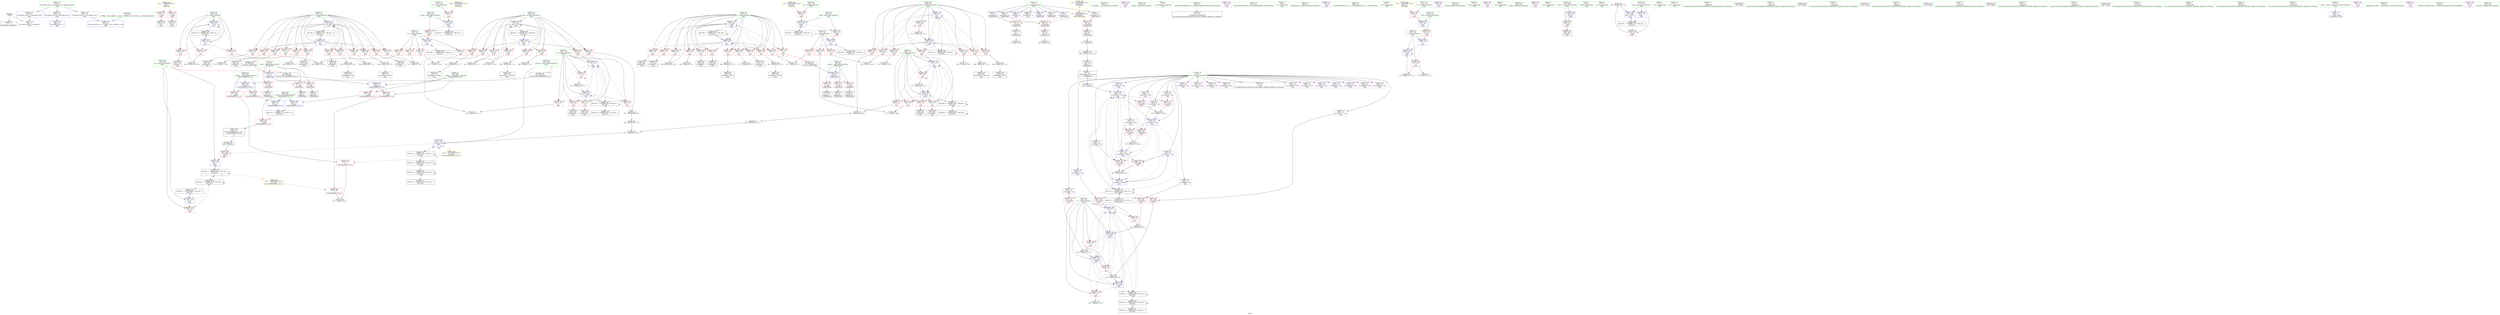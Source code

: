 digraph "SVFG" {
	label="SVFG";

	Node0x55f3295601e0 [shape=record,color=grey,label="{NodeID: 0\nNullPtr}"];
	Node0x55f3295601e0 -> Node0x55f32957f470[style=solid];
	Node0x55f3295601e0 -> Node0x55f32958bfa0[style=solid];
	Node0x55f3295b58c0 [shape=record,color=yellow,style=double,label="{NodeID: 443\n8V_1 = ENCHI(MR_8V_0)\npts\{1 \}\nFun[main]}"];
	Node0x55f3295b58c0 -> Node0x55f3295849f0[style=dashed];
	Node0x55f3295b58c0 -> Node0x55f329584ac0[style=dashed];
	Node0x55f329592c80 [shape=record,color=grey,label="{NodeID: 360\n405 = Binary(403, 404, )\n}"];
	Node0x55f329592c80 -> Node0x55f329591d80[style=solid];
	Node0x55f32958d350 [shape=record,color=blue,label="{NodeID: 277\n139\<--150\nj70\<--\nmain\n}"];
	Node0x55f32958d350 -> Node0x55f329581e70[style=dashed];
	Node0x55f32958d350 -> Node0x55f329581f40[style=dashed];
	Node0x55f32958d350 -> Node0x55f329582010[style=dashed];
	Node0x55f32958d350 -> Node0x55f3295820e0[style=dashed];
	Node0x55f32958d350 -> Node0x55f3295821b0[style=dashed];
	Node0x55f32958d350 -> Node0x55f329582280[style=dashed];
	Node0x55f32958d350 -> Node0x55f329582350[style=dashed];
	Node0x55f32958d350 -> Node0x55f329582420[style=dashed];
	Node0x55f32958d350 -> Node0x55f32958d350[style=dashed];
	Node0x55f32958d350 -> Node0x55f32958dc40[style=dashed];
	Node0x55f32958d350 -> Node0x55f3295aaec0[style=dashed];
	Node0x55f3295810a0 [shape=record,color=red,label="{NodeID: 194\n249\<--133\n\<--j\nmain\n}"];
	Node0x55f3295810a0 -> Node0x55f3295806e0[style=solid];
	Node0x55f32957e260 [shape=record,color=purple,label="{NodeID: 111\n94\<--8\narrayidx12\<--g\n_Z8obstacleii\n}"];
	Node0x55f32957e260 -> Node0x55f329585210[style=solid];
	Node0x55f329562860 [shape=record,color=green,label="{NodeID: 28\n44\<--45\n__cxa_atexit\<--__cxa_atexit_field_insensitive\n}"];
	Node0x55f329587470 [shape=record,color=grey,label="{NodeID: 388\n217 = cmp(215, 216, )\n}"];
	Node0x55f329582760 [shape=record,color=red,label="{NodeID: 222\n399\<--141\n\<--x\nmain\n}"];
	Node0x55f329582760 -> Node0x55f329592b00[style=solid];
	Node0x55f329584210 [shape=record,color=purple,label="{NodeID: 139\n159\<--20\n\<--.str.3\nmain\n}"];
	Node0x55f32957ed00 [shape=record,color=green,label="{NodeID: 56\n163\<--164\nscanf\<--scanf_field_insensitive\n}"];
	Node0x55f3295ad1c0 [shape=record,color=black,label="{NodeID: 416\nMR_38V_7 = PHI(MR_38V_9, MR_38V_6, )\npts\{136 \}\n|{|<s4>11}}"];
	Node0x55f3295ad1c0 -> Node0x55f32958b750[style=dashed];
	Node0x55f3295ad1c0 -> Node0x55f32958d9d0[style=dashed];
	Node0x55f3295ad1c0 -> Node0x55f3295ad1c0[style=dashed];
	Node0x55f3295ad1c0 -> Node0x55f3295b0dc0[style=dashed];
	Node0x55f3295ad1c0:s4 -> Node0x55f3295b8000[style=dashed,color=red];
	Node0x55f32958bd00 [shape=record,color=red,label="{NodeID: 250\n472\<--471\n\<--\n_ZSt3maxIiERKT_S2_S2_\n}"];
	Node0x55f32958bd00 -> Node0x55f329593a00[style=solid];
	Node0x55f329585960 [shape=record,color=red,label="{NodeID: 167\n180\<--119\n\<--t4\nmain\n}"];
	Node0x55f329585960 -> Node0x55f32958c650[style=solid];
	Node0x55f329580540 [shape=record,color=black,label="{NodeID: 84\n243\<--242\nidxprom26\<--\nmain\n}"];
	Node0x55f32955fd00 [shape=record,color=green,label="{NodeID: 1\n7\<--1\n__dso_handle\<--dummyObj\nGlob }"];
	Node0x55f329592e00 [shape=record,color=grey,label="{NodeID: 361\n393 = Binary(392, 391, )\n}"];
	Node0x55f329592e00 -> Node0x55f32958d830[style=solid];
	Node0x55f32958d420 [shape=record,color=blue,label="{NodeID: 278\n141\<--325\nx\<--\nmain\n}"];
	Node0x55f32958d420 -> Node0x55f3295824f0[style=dashed];
	Node0x55f32958d420 -> Node0x55f3295825c0[style=dashed];
	Node0x55f32958d420 -> Node0x55f329582690[style=dashed];
	Node0x55f32958d420 -> Node0x55f329582760[style=dashed];
	Node0x55f32958d420 -> Node0x55f329582830[style=dashed];
	Node0x55f32958d420 -> Node0x55f32958d420[style=dashed];
	Node0x55f32958d420 -> Node0x55f32958db70[style=dashed];
	Node0x55f32958d420 -> Node0x55f3295b3fc0[style=dashed];
	Node0x55f329581170 [shape=record,color=red,label="{NodeID: 195\n256\<--133\n\<--j\nmain\n}"];
	Node0x55f329581170 -> Node0x55f329594780[style=solid];
	Node0x55f32957e330 [shape=record,color=purple,label="{NodeID: 112\n198\<--8\narrayidx\<--g\nmain\n}"];
	Node0x55f329562960 [shape=record,color=green,label="{NodeID: 29\n43\<--49\n_ZNSt8ios_base4InitD1Ev\<--_ZNSt8ios_base4InitD1Ev_field_insensitive\n}"];
	Node0x55f329562960 -> Node0x55f32957f670[style=solid];
	Node0x55f329582830 [shape=record,color=red,label="{NodeID: 223\n421\<--141\n\<--x\nmain\n}"];
	Node0x55f329582830 -> Node0x55f329592200[style=solid];
	Node0x55f3295842e0 [shape=record,color=purple,label="{NodeID: 140\n161\<--23\n\<--.str.4\nmain\n}"];
	Node0x55f32957ee00 [shape=record,color=green,label="{NodeID: 57\n211\<--212\nllvm.memset.p0i8.i64\<--llvm.memset.p0i8.i64_field_insensitive\n}"];
	Node0x55f32958bdd0 [shape=record,color=blue,label="{NodeID: 251\n490\<--30\nllvm.global_ctors_0\<--\nGlob }"];
	Node0x55f329585a30 [shape=record,color=red,label="{NodeID: 168\n182\<--121\n\<--tmp6\nmain\n}"];
	Node0x55f329585a30 -> Node0x55f32958c720[style=solid];
	Node0x55f329580610 [shape=record,color=black,label="{NodeID: 85\n247\<--246\nidxprom28\<--\nmain\n}"];
	Node0x55f329561250 [shape=record,color=green,label="{NodeID: 2\n13\<--1\n.str\<--dummyObj\nGlob }"];
	Node0x55f329592f80 [shape=record,color=grey,label="{NodeID: 362\n402 = Binary(401, 170, )\n}"];
	Node0x55f329592f80 -> Node0x55f329591f00[style=solid];
	Node0x55f32958d4f0 [shape=record,color=blue,label="{NodeID: 279\n143\<--332\ny\<--\nmain\n}"];
	Node0x55f32958d4f0 -> Node0x55f329582900[style=dashed];
	Node0x55f32958d4f0 -> Node0x55f3295829d0[style=dashed];
	Node0x55f32958d4f0 -> Node0x55f329582aa0[style=dashed];
	Node0x55f32958d4f0 -> Node0x55f329582b70[style=dashed];
	Node0x55f32958d4f0 -> Node0x55f329582c40[style=dashed];
	Node0x55f32958d4f0 -> Node0x55f32958d4f0[style=dashed];
	Node0x55f32958d4f0 -> Node0x55f32958daa0[style=dashed];
	Node0x55f32958d4f0 -> Node0x55f3295b1cc0[style=dashed];
	Node0x55f329581240 [shape=record,color=red,label="{NodeID: 196\n262\<--133\n\<--j\nmain\n}"];
	Node0x55f329581240 -> Node0x55f329592980[style=solid];
	Node0x55f32957e400 [shape=record,color=purple,label="{NodeID: 113\n199\<--8\narraydecay\<--g\nmain\n}"];
	Node0x55f32957c7d0 [shape=record,color=green,label="{NodeID: 30\n56\<--57\n_Z8obstacleii\<--_Z8obstacleii_field_insensitive\n}"];
	Node0x55f329582900 [shape=record,color=red,label="{NodeID: 224\n335\<--143\n\<--y\nmain\n}"];
	Node0x55f329582900 -> Node0x55f329594900[style=solid];
	Node0x55f3295843b0 [shape=record,color=purple,label="{NodeID: 141\n178\<--23\n\<--.str.4\nmain\n}"];
	Node0x55f32957ef00 [shape=record,color=green,label="{NodeID: 58\n410\<--411\n_ZSt3maxIiERKT_S2_S2_\<--_ZSt3maxIiERKT_S2_S2__field_insensitive\n}"];
	Node0x55f32958bea0 [shape=record,color=blue,label="{NodeID: 252\n491\<--31\nllvm.global_ctors_1\<--_GLOBAL__sub_I_matefh_2_1.cpp\nGlob }"];
	Node0x55f329585b00 [shape=record,color=red,label="{NodeID: 169\n193\<--123\n\<--R\nmain\n}"];
	Node0x55f329585b00 -> Node0x55f329594a80[style=solid];
	Node0x55f3295806e0 [shape=record,color=black,label="{NodeID: 86\n250\<--249\nidxprom30\<--\nmain\n}"];
	Node0x55f3295612e0 [shape=record,color=green,label="{NodeID: 3\n15\<--1\n.str.1\<--dummyObj\nGlob }"];
	Node0x55f3295a6bb0 [shape=record,color=yellow,style=double,label="{NodeID: 446\n14V_1 = ENCHI(MR_14V_0)\npts\{112 \}\nFun[main]}"];
	Node0x55f3295a6bb0 -> Node0x55f329585480[style=dashed];
	Node0x55f329593100 [shape=record,color=grey,label="{NodeID: 363\n351 = Binary(350, 170, )\n}"];
	Node0x55f329593100 -> Node0x55f32957d700[style=solid];
	Node0x55f32958d5c0 [shape=record,color=blue,label="{NodeID: 280\n145\<--345\nz\<--\nmain\n}"];
	Node0x55f32958d5c0 -> Node0x55f329582d10[style=dashed];
	Node0x55f32958d5c0 -> Node0x55f329582de0[style=dashed];
	Node0x55f32958d5c0 -> Node0x55f32958add0[style=dashed];
	Node0x55f32958d5c0 -> Node0x55f32958ae60[style=dashed];
	Node0x55f32958d5c0 -> Node0x55f32958d5c0[style=dashed];
	Node0x55f32958d5c0 -> Node0x55f32958d690[style=dashed];
	Node0x55f32958d5c0 -> Node0x55f32958d760[style=dashed];
	Node0x55f32958d5c0 -> Node0x55f32958d830[style=dashed];
	Node0x55f32958d5c0 -> Node0x55f3295b03c0[style=dashed];
	Node0x55f329581310 [shape=record,color=red,label="{NodeID: 197\n270\<--133\n\<--j\nmain\n}"];
	Node0x55f329581310 -> Node0x55f329580a20[style=solid];
	Node0x55f32957e4d0 [shape=record,color=purple,label="{NodeID: 114\n230\<--10\narrayidx20\<--sum\nmain\n}"];
	Node0x55f32957c860 [shape=record,color=green,label="{NodeID: 31\n61\<--62\ni.addr\<--i.addr_field_insensitive\n_Z8obstacleii\n}"];
	Node0x55f32957c860 -> Node0x55f329584b90[style=solid];
	Node0x55f32957c860 -> Node0x55f329584c60[style=solid];
	Node0x55f32957c860 -> Node0x55f329584d30[style=solid];
	Node0x55f32957c860 -> Node0x55f32958c0a0[style=solid];
	Node0x55f3295b8680 [shape=record,color=yellow,style=double,label="{NodeID: 474\n6V_1 = ENCHI(MR_6V_0)\npts\{90000 \}\nFun[_Z8obstacleii]}"];
	Node0x55f3295b8680 -> Node0x55f329585070[style=dashed];
	Node0x55f3295b8680 -> Node0x55f329585140[style=dashed];
	Node0x55f3295b8680 -> Node0x55f329585210[style=dashed];
	Node0x55f3295829d0 [shape=record,color=red,label="{NodeID: 225\n342\<--143\n\<--y\nmain\n}"];
	Node0x55f3295829d0 -> Node0x55f32957d630[style=solid];
	Node0x55f329584480 [shape=record,color=purple,label="{NodeID: 142\n184\<--23\n\<--.str.4\nmain\n}"];
	Node0x55f32957f000 [shape=record,color=green,label="{NodeID: 59\n441\<--442\nprintf\<--printf_field_insensitive\n}"];
	Node0x55f32958bfa0 [shape=record,color=blue, style = dotted,label="{NodeID: 253\n492\<--3\nllvm.global_ctors_2\<--dummyVal\nGlob }"];
	Node0x55f329585bd0 [shape=record,color=red,label="{NodeID: 170\n216\<--123\n\<--R\nmain\n}"];
	Node0x55f329585bd0 -> Node0x55f329587470[style=solid];
	Node0x55f3295807b0 [shape=record,color=black,label="{NodeID: 87\n260\<--259\nidxprom34\<--\nmain\n}"];
	Node0x55f329561830 [shape=record,color=green,label="{NodeID: 4\n17\<--1\nstdin\<--dummyObj\nGlob }"];
	Node0x55f329593280 [shape=record,color=grey,label="{NodeID: 364\n388 = Binary(387, 170, )\n}"];
	Node0x55f329593280 -> Node0x55f32957db10[style=solid];
	Node0x55f32958d690 [shape=record,color=blue,label="{NodeID: 281\n145\<--359\nz\<--sub91\nmain\n}"];
	Node0x55f32958d690 -> Node0x55f329582de0[style=dashed];
	Node0x55f32958d690 -> Node0x55f32958add0[style=dashed];
	Node0x55f32958d690 -> Node0x55f32958ae60[style=dashed];
	Node0x55f32958d690 -> Node0x55f32958d5c0[style=dashed];
	Node0x55f32958d690 -> Node0x55f32958d760[style=dashed];
	Node0x55f32958d690 -> Node0x55f32958d830[style=dashed];
	Node0x55f32958d690 -> Node0x55f3295b03c0[style=dashed];
	Node0x55f3295813e0 [shape=record,color=red,label="{NodeID: 198\n280\<--133\n\<--j\nmain\n}"];
	Node0x55f3295813e0 -> Node0x55f329586ff0[style=solid];
	Node0x55f32957e5a0 [shape=record,color=purple,label="{NodeID: 115\n233\<--10\narrayidx22\<--sum\nmain\n}"];
	Node0x55f32957e5a0 -> Node0x55f32958ccd0[style=solid];
	Node0x55f32957c930 [shape=record,color=green,label="{NodeID: 32\n63\<--64\nj.addr\<--j.addr_field_insensitive\n_Z8obstacleii\n}"];
	Node0x55f32957c930 -> Node0x55f329584e00[style=solid];
	Node0x55f32957c930 -> Node0x55f329584ed0[style=solid];
	Node0x55f32957c930 -> Node0x55f329584fa0[style=solid];
	Node0x55f32957c930 -> Node0x55f32958c170[style=solid];
	Node0x55f329582aa0 [shape=record,color=red,label="{NodeID: 226\n354\<--143\n\<--y\nmain\n}"];
	Node0x55f329582aa0 -> Node0x55f32957d7d0[style=solid];
	Node0x55f329584550 [shape=record,color=purple,label="{NodeID: 143\n200\<--25\n\<--.str.5\nmain\n}"];
	Node0x55f32957f100 [shape=record,color=green,label="{NodeID: 60\n461\<--462\nretval\<--retval_field_insensitive\n_ZSt3maxIiERKT_S2_S2_\n}"];
	Node0x55f32957f100 -> Node0x55f32958b820[style=solid];
	Node0x55f32957f100 -> Node0x55f32958e050[style=solid];
	Node0x55f32957f100 -> Node0x55f32958e120[style=solid];
	Node0x55f3295ae5c0 [shape=record,color=black,label="{NodeID: 420\nMR_57V_3 = PHI(MR_57V_4, MR_57V_2, )\npts\{462 \}\n}"];
	Node0x55f3295ae5c0 -> Node0x55f32958b820[style=dashed];
	Node0x55f32958c0a0 [shape=record,color=blue,label="{NodeID: 254\n61\<--59\ni.addr\<--i\n_Z8obstacleii\n}"];
	Node0x55f32958c0a0 -> Node0x55f329584b90[style=dashed];
	Node0x55f32958c0a0 -> Node0x55f329584c60[style=dashed];
	Node0x55f32958c0a0 -> Node0x55f329584d30[style=dashed];
	Node0x55f329585ca0 [shape=record,color=red,label="{NodeID: 171\n316\<--123\n\<--R\nmain\n}"];
	Node0x55f329585ca0 -> Node0x55f329594480[style=solid];
	Node0x55f329580880 [shape=record,color=black,label="{NodeID: 88\n264\<--263\nidxprom37\<--sub36\nmain\n}"];
	Node0x55f3295618c0 [shape=record,color=green,label="{NodeID: 5\n18\<--1\n.str.2\<--dummyObj\nGlob }"];
	Node0x55f329593400 [shape=record,color=grey,label="{NodeID: 365\n284 = Binary(283, 170, )\n}"];
	Node0x55f329593400 -> Node0x55f329580af0[style=solid];
	Node0x55f32958d760 [shape=record,color=blue,label="{NodeID: 282\n145\<--374\nz\<--sub100\nmain\n}"];
	Node0x55f32958d760 -> Node0x55f32958add0[style=dashed];
	Node0x55f32958d760 -> Node0x55f32958ae60[style=dashed];
	Node0x55f32958d760 -> Node0x55f32958d5c0[style=dashed];
	Node0x55f32958d760 -> Node0x55f32958d830[style=dashed];
	Node0x55f32958d760 -> Node0x55f3295b03c0[style=dashed];
	Node0x55f3295814b0 [shape=record,color=red,label="{NodeID: 199\n287\<--133\n\<--j\nmain\n}"];
	Node0x55f3295814b0 -> Node0x55f329592800[style=solid];
	Node0x55f329582f60 [shape=record,color=purple,label="{NodeID: 116\n241\<--10\narrayidx25\<--sum\nmain\n}"];
	Node0x55f32957ca00 [shape=record,color=green,label="{NodeID: 33\n104\<--105\nmain\<--main_field_insensitive\n}"];
	Node0x55f329582b70 [shape=record,color=red,label="{NodeID: 227\n403\<--143\n\<--y\nmain\n}"];
	Node0x55f329582b70 -> Node0x55f329592c80[style=solid];
	Node0x55f329584620 [shape=record,color=purple,label="{NodeID: 144\n439\<--27\n\<--.str.6\nmain\n}"];
	Node0x55f32957f1d0 [shape=record,color=green,label="{NodeID: 61\n463\<--464\n__a.addr\<--__a.addr_field_insensitive\n_ZSt3maxIiERKT_S2_S2_\n}"];
	Node0x55f32957f1d0 -> Node0x55f32958b8f0[style=solid];
	Node0x55f32957f1d0 -> Node0x55f32958b9c0[style=solid];
	Node0x55f32957f1d0 -> Node0x55f32958deb0[style=solid];
	Node0x55f32958c170 [shape=record,color=blue,label="{NodeID: 255\n63\<--60\nj.addr\<--j\n_Z8obstacleii\n}"];
	Node0x55f32958c170 -> Node0x55f329584e00[style=dashed];
	Node0x55f32958c170 -> Node0x55f329584ed0[style=dashed];
	Node0x55f32958c170 -> Node0x55f329584fa0[style=dashed];
	Node0x55f329585d70 [shape=record,color=red,label="{NodeID: 172\n329\<--123\n\<--R\nmain\n}"];
	Node0x55f329585d70 -> Node0x55f329594300[style=solid];
	Node0x55f329580950 [shape=record,color=black,label="{NodeID: 89\n268\<--267\nidxprom39\<--\nmain\n}"];
	Node0x55f329561950 [shape=record,color=green,label="{NodeID: 6\n20\<--1\n.str.3\<--dummyObj\nGlob }"];
	Node0x55f329593580 [shape=record,color=grey,label="{NodeID: 366\n173 = Binary(172, 174, )\n}"];
	Node0x55f329593580 -> Node0x55f32958c580[style=solid];
	Node0x55f32958d830 [shape=record,color=blue,label="{NodeID: 283\n145\<--393\nz\<--add112\nmain\n}"];
	Node0x55f32958d830 -> Node0x55f32958ae60[style=dashed];
	Node0x55f32958d830 -> Node0x55f32958d5c0[style=dashed];
	Node0x55f32958d830 -> Node0x55f3295b03c0[style=dashed];
	Node0x55f329581580 [shape=record,color=red,label="{NodeID: 200\n295\<--133\n\<--j\nmain\n}"];
	Node0x55f329581580 -> Node0x55f329580d60[style=solid];
	Node0x55f329583030 [shape=record,color=purple,label="{NodeID: 117\n244\<--10\narrayidx27\<--sum\nmain\n}"];
	Node0x55f329583030 -> Node0x55f32958af30[style=solid];
	Node0x55f32957cad0 [shape=record,color=green,label="{NodeID: 34\n107\<--108\nretval\<--retval_field_insensitive\nmain\n}"];
	Node0x55f32957cad0 -> Node0x55f3295852e0[style=solid];
	Node0x55f32957cad0 -> Node0x55f32958c240[style=solid];
	Node0x55f3295a5fc0 [shape=record,color=black,label="{NodeID: 394\nMR_53V_3 = PHI(MR_53V_4, MR_53V_2, )\npts\{120000 \}\n}"];
	Node0x55f3295a5fc0 -> Node0x55f32958b410[style=dashed];
	Node0x55f3295a5fc0 -> Node0x55f32958b4e0[style=dashed];
	Node0x55f3295a5fc0 -> Node0x55f32958b5b0[style=dashed];
	Node0x55f3295a5fc0 -> Node0x55f32958b680[style=dashed];
	Node0x55f3295a5fc0 -> Node0x55f32958ccd0[style=dashed];
	Node0x55f3295a5fc0 -> Node0x55f3295a5fc0[style=dashed];
	Node0x55f3295a5fc0 -> Node0x55f3295ac7c0[style=dashed];
	Node0x55f329582c40 [shape=record,color=red,label="{NodeID: 228\n416\<--143\n\<--y\nmain\n}"];
	Node0x55f329582c40 -> Node0x55f329592680[style=solid];
	Node0x55f3295846f0 [shape=record,color=purple,label="{NodeID: 145\n490\<--29\nllvm.global_ctors_0\<--llvm.global_ctors\nGlob }"];
	Node0x55f3295846f0 -> Node0x55f32958bdd0[style=solid];
	Node0x55f32957f2a0 [shape=record,color=green,label="{NodeID: 62\n465\<--466\n__b.addr\<--__b.addr_field_insensitive\n_ZSt3maxIiERKT_S2_S2_\n}"];
	Node0x55f32957f2a0 -> Node0x55f32958ba90[style=solid];
	Node0x55f32957f2a0 -> Node0x55f32958bb60[style=solid];
	Node0x55f32957f2a0 -> Node0x55f32958df80[style=solid];
	Node0x55f3295aefc0 [shape=record,color=black,label="{NodeID: 422\nMR_50V_8 = PHI(MR_50V_7, MR_50V_6, )\npts\{148 \}\n}"];
	Node0x55f3295aefc0 -> Node0x55f32958d900[style=dashed];
	Node0x55f3295aefc0 -> Node0x55f3295aefc0[style=dashed];
	Node0x55f3295aefc0 -> Node0x55f3295b08c0[style=dashed];
	Node0x55f3295908a0 [shape=record,color=black,label="{NodeID: 339\n100 = PHI(101, 101, 97, )\n}"];
	Node0x55f3295908a0 -> Node0x55f32957fec0[style=solid];
	Node0x55f32958c240 [shape=record,color=blue,label="{NodeID: 256\n107\<--150\nretval\<--\nmain\n}"];
	Node0x55f32958c240 -> Node0x55f3295852e0[style=dashed];
	Node0x55f329585e40 [shape=record,color=red,label="{NodeID: 173\n186\<--125\n\<--t7\nmain\n}"];
	Node0x55f329585e40 -> Node0x55f32958c7f0[style=solid];
	Node0x55f329580a20 [shape=record,color=black,label="{NodeID: 90\n271\<--270\nidxprom41\<--\nmain\n}"];
	Node0x55f3295619e0 [shape=record,color=green,label="{NodeID: 7\n22\<--1\nstdout\<--dummyObj\nGlob }"];
	Node0x55f3295a6f30 [shape=record,color=yellow,style=double,label="{NodeID: 450\n22V_1 = ENCHI(MR_22V_0)\npts\{120 \}\nFun[main]}"];
	Node0x55f3295a6f30 -> Node0x55f329585960[style=dashed];
	Node0x55f329593700 [shape=record,color=grey,label="{NodeID: 367\n204 = Binary(203, 170, )\n}"];
	Node0x55f329593700 -> Node0x55f32958ca60[style=solid];
	Node0x55f32958d900 [shape=record,color=blue,label="{NodeID: 284\n147\<--407\nref.tmp\<--mul\nmain\n|{|<s2>11}}"];
	Node0x55f32958d900 -> Node0x55f32958b750[style=dashed];
	Node0x55f32958d900 -> Node0x55f3295aefc0[style=dashed];
	Node0x55f32958d900:s2 -> Node0x55f3295b8110[style=dashed,color=red];
	Node0x55f329581650 [shape=record,color=red,label="{NodeID: 201\n303\<--133\n\<--j\nmain\n}"];
	Node0x55f329581650 -> Node0x55f329591180[style=solid];
	Node0x55f329583100 [shape=record,color=purple,label="{NodeID: 118\n248\<--10\narrayidx29\<--sum\nmain\n}"];
	Node0x55f32957cba0 [shape=record,color=green,label="{NodeID: 35\n109\<--110\nt\<--t_field_insensitive\nmain\n}"];
	Node0x55f32957cba0 -> Node0x55f3295853b0[style=solid];
	Node0x55f32957cba0 -> Node0x55f32958c3e0[style=solid];
	Node0x55f32957cba0 -> Node0x55f32958c580[style=solid];
	Node0x55f329582d10 [shape=record,color=red,label="{NodeID: 229\n358\<--145\n\<--z\nmain\n}"];
	Node0x55f329582d10 -> Node0x55f329591480[style=solid];
	Node0x55f3295847f0 [shape=record,color=purple,label="{NodeID: 146\n491\<--29\nllvm.global_ctors_1\<--llvm.global_ctors\nGlob }"];
	Node0x55f3295847f0 -> Node0x55f32958bea0[style=solid];
	Node0x55f32957f370 [shape=record,color=green,label="{NodeID: 63\n31\<--486\n_GLOBAL__sub_I_matefh_2_1.cpp\<--_GLOBAL__sub_I_matefh_2_1.cpp_field_insensitive\n}"];
	Node0x55f32957f370 -> Node0x55f32958bea0[style=solid];
	Node0x55f329590e80 [shape=record,color=grey,label="{NodeID: 340\n239 = Binary(238, 170, )\n}"];
	Node0x55f329590e80 -> Node0x55f329580470[style=solid];
	Node0x55f32958c310 [shape=record,color=blue,label="{NodeID: 257\n113\<--165\ntmp\<--\nmain\n}"];
	Node0x55f32958c310 -> Node0x55f329585550[style=dashed];
	Node0x55f329585f10 [shape=record,color=red,label="{NodeID: 174\n188\<--127\n\<--tmp9\nmain\n}"];
	Node0x55f329585f10 -> Node0x55f32958c8c0[style=solid];
	Node0x55f329580af0 [shape=record,color=black,label="{NodeID: 91\n285\<--284\nidxprom49\<--sub48\nmain\n}"];
	Node0x55f329560960 [shape=record,color=green,label="{NodeID: 8\n23\<--1\n.str.4\<--dummyObj\nGlob }"];
	Node0x55f329593880 [shape=record,color=grey,label="{NodeID: 368\n236 = cmp(235, 150, )\n}"];
	Node0x55f32958d9d0 [shape=record,color=blue,label="{NodeID: 285\n135\<--412\nans\<--\nmain\n}"];
	Node0x55f32958d9d0 -> Node0x55f3295ad1c0[style=dashed];
	Node0x55f329581720 [shape=record,color=red,label="{NodeID: 202\n438\<--135\n\<--ans\nmain\n}"];
	Node0x55f3295831d0 [shape=record,color=purple,label="{NodeID: 119\n251\<--10\narrayidx31\<--sum\nmain\n}"];
	Node0x55f3295831d0 -> Node0x55f32958b000[style=solid];
	Node0x55f3295831d0 -> Node0x55f32958cda0[style=solid];
	Node0x55f32957cc70 [shape=record,color=green,label="{NodeID: 36\n111\<--112\nt2\<--t2_field_insensitive\nmain\n}"];
	Node0x55f32957cc70 -> Node0x55f329585480[style=solid];
	Node0x55f329582de0 [shape=record,color=red,label="{NodeID: 230\n373\<--145\n\<--z\nmain\n}"];
	Node0x55f329582de0 -> Node0x55f329591c00[style=solid];
	Node0x55f3295848f0 [shape=record,color=purple,label="{NodeID: 147\n492\<--29\nllvm.global_ctors_2\<--llvm.global_ctors\nGlob }"];
	Node0x55f3295848f0 -> Node0x55f32958bfa0[style=solid];
	Node0x55f32957f470 [shape=record,color=black,label="{NodeID: 64\n2\<--3\ndummyVal\<--dummyVal\n}"];
	Node0x55f329591000 [shape=record,color=grey,label="{NodeID: 341\n436 = Binary(435, 170, )\n}"];
	Node0x55f329591000 -> Node0x55f32958dde0[style=solid];
	Node0x55f32958c3e0 [shape=record,color=blue,label="{NodeID: 258\n109\<--167\nt\<--\nmain\n}"];
	Node0x55f32958c3e0 -> Node0x55f3295853b0[style=dashed];
	Node0x55f32958c3e0 -> Node0x55f32958c580[style=dashed];
	Node0x55f329585fe0 [shape=record,color=red,label="{NodeID: 175\n192\<--129\n\<--i\nmain\n}"];
	Node0x55f329585fe0 -> Node0x55f329594a80[style=solid];
	Node0x55f329580bc0 [shape=record,color=black,label="{NodeID: 92\n289\<--288\nidxprom52\<--sub51\nmain\n}"];
	Node0x55f3295609f0 [shape=record,color=green,label="{NodeID: 9\n25\<--1\n.str.5\<--dummyObj\nGlob }"];
	Node0x55f329593a00 [shape=record,color=grey,label="{NodeID: 369\n473 = cmp(470, 472, )\n}"];
	Node0x55f32958daa0 [shape=record,color=blue,label="{NodeID: 286\n143\<--417\ny\<--inc123\nmain\n}"];
	Node0x55f32958daa0 -> Node0x55f329582900[style=dashed];
	Node0x55f32958daa0 -> Node0x55f3295829d0[style=dashed];
	Node0x55f32958daa0 -> Node0x55f329582aa0[style=dashed];
	Node0x55f32958daa0 -> Node0x55f329582b70[style=dashed];
	Node0x55f32958daa0 -> Node0x55f329582c40[style=dashed];
	Node0x55f32958daa0 -> Node0x55f32958d4f0[style=dashed];
	Node0x55f32958daa0 -> Node0x55f32958daa0[style=dashed];
	Node0x55f32958daa0 -> Node0x55f3295b1cc0[style=dashed];
	Node0x55f3295817f0 [shape=record,color=red,label="{NodeID: 203\n315\<--137\n\<--i66\nmain\n}"];
	Node0x55f3295817f0 -> Node0x55f329594480[style=solid];
	Node0x55f3295832a0 [shape=record,color=purple,label="{NodeID: 120\n261\<--10\narrayidx35\<--sum\nmain\n}"];
	Node0x55f32957cd40 [shape=record,color=green,label="{NodeID: 37\n113\<--114\ntmp\<--tmp_field_insensitive\nmain\n}"];
	Node0x55f32957cd40 -> Node0x55f329585550[style=solid];
	Node0x55f32957cd40 -> Node0x55f32958c310[style=solid];
	Node0x55f32958add0 [shape=record,color=red,label="{NodeID: 231\n392\<--145\n\<--z\nmain\n}"];
	Node0x55f32958add0 -> Node0x55f329592e00[style=solid];
	Node0x55f3295849f0 [shape=record,color=red,label="{NodeID: 148\n151\<--17\n\<--stdin\nmain\n}"];
	Node0x55f3295849f0 -> Node0x55f329580060[style=solid];
	Node0x55f32957f570 [shape=record,color=black,label="{NodeID: 65\n11\<--10\n\<--sum\nCan only get source location for instruction, argument, global var or function.}"];
	Node0x55f329591180 [shape=record,color=grey,label="{NodeID: 342\n304 = Binary(303, 170, )\n}"];
	Node0x55f329591180 -> Node0x55f32958d010[style=solid];
	Node0x55f32958c4b0 [shape=record,color=blue,label="{NodeID: 259\n115\<--170\nkase\<--\nmain\n}"];
	Node0x55f32958c4b0 -> Node0x55f3295a7cc0[style=dashed];
	Node0x55f3295860b0 [shape=record,color=red,label="{NodeID: 176\n196\<--129\n\<--i\nmain\n}"];
	Node0x55f3295860b0 -> Node0x55f329580200[style=solid];
	Node0x55f329580c90 [shape=record,color=black,label="{NodeID: 93\n293\<--292\nidxprom54\<--\nmain\n}"];
	Node0x55f329560a80 [shape=record,color=green,label="{NodeID: 10\n27\<--1\n.str.6\<--dummyObj\nGlob }"];
	Node0x55f3295b73c0 [shape=record,color=yellow,style=double,label="{NodeID: 453\n28V_1 = ENCHI(MR_28V_0)\npts\{126 \}\nFun[main]}"];
	Node0x55f3295b73c0 -> Node0x55f329585e40[style=dashed];
	Node0x55f329593b80 [shape=record,color=grey,label="{NodeID: 370\n278 = cmp(277, 150, )\n}"];
	Node0x55f32958db70 [shape=record,color=blue,label="{NodeID: 287\n141\<--422\nx\<--inc126\nmain\n}"];
	Node0x55f32958db70 -> Node0x55f3295824f0[style=dashed];
	Node0x55f32958db70 -> Node0x55f3295825c0[style=dashed];
	Node0x55f32958db70 -> Node0x55f329582690[style=dashed];
	Node0x55f32958db70 -> Node0x55f329582760[style=dashed];
	Node0x55f32958db70 -> Node0x55f329582830[style=dashed];
	Node0x55f32958db70 -> Node0x55f32958d420[style=dashed];
	Node0x55f32958db70 -> Node0x55f32958db70[style=dashed];
	Node0x55f32958db70 -> Node0x55f3295b3fc0[style=dashed];
	Node0x55f3295818c0 [shape=record,color=red,label="{NodeID: 204\n325\<--137\n\<--i66\nmain\n}"];
	Node0x55f3295818c0 -> Node0x55f32958d420[style=solid];
	Node0x55f329583370 [shape=record,color=purple,label="{NodeID: 121\n265\<--10\narrayidx38\<--sum\nmain\n}"];
	Node0x55f329583370 -> Node0x55f32958b0d0[style=solid];
	Node0x55f32957ce10 [shape=record,color=green,label="{NodeID: 38\n115\<--116\nkase\<--kase_field_insensitive\nmain\n}"];
	Node0x55f32957ce10 -> Node0x55f329585620[style=solid];
	Node0x55f32957ce10 -> Node0x55f32958c4b0[style=solid];
	Node0x55f32957ce10 -> Node0x55f32958dde0[style=solid];
	Node0x55f32958ae60 [shape=record,color=red,label="{NodeID: 232\n396\<--145\n\<--z\nmain\n}"];
	Node0x55f32958ae60 -> Node0x55f329594c00[style=solid];
	Node0x55f329584ac0 [shape=record,color=red,label="{NodeID: 149\n157\<--22\n\<--stdout\nmain\n}"];
	Node0x55f329584ac0 -> Node0x55f329580130[style=solid];
	Node0x55f32957f670 [shape=record,color=black,label="{NodeID: 66\n42\<--43\n\<--_ZNSt8ios_base4InitD1Ev\nCan only get source location for instruction, argument, global var or function.}"];
	Node0x55f3295b03c0 [shape=record,color=black,label="{NodeID: 426\nMR_48V_5 = PHI(MR_48V_6, MR_48V_4, )\npts\{146 \}\n}"];
	Node0x55f3295b03c0 -> Node0x55f32958d5c0[style=dashed];
	Node0x55f3295b03c0 -> Node0x55f3295b03c0[style=dashed];
	Node0x55f3295b03c0 -> Node0x55f3295b49c0[style=dashed];
	Node0x55f329591300 [shape=record,color=grey,label="{NodeID: 343\n309 = Binary(308, 170, )\n}"];
	Node0x55f329591300 -> Node0x55f32958d0e0[style=solid];
	Node0x55f32958c580 [shape=record,color=blue,label="{NodeID: 260\n109\<--173\nt\<--dec\nmain\n}"];
	Node0x55f32958c580 -> Node0x55f3295853b0[style=dashed];
	Node0x55f32958c580 -> Node0x55f32958c580[style=dashed];
	Node0x55f329586180 [shape=record,color=red,label="{NodeID: 177\n203\<--129\n\<--i\nmain\n}"];
	Node0x55f329586180 -> Node0x55f329593700[style=solid];
	Node0x55f329580d60 [shape=record,color=black,label="{NodeID: 94\n296\<--295\nidxprom56\<--\nmain\n}"];
	Node0x55f329560b50 [shape=record,color=green,label="{NodeID: 11\n30\<--1\n\<--dummyObj\nCan only get source location for instruction, argument, global var or function.}"];
	Node0x55f329593d00 [shape=record,color=grey,label="{NodeID: 371\n381 = cmp(380, 150, )\n}"];
	Node0x55f32958dc40 [shape=record,color=blue,label="{NodeID: 288\n139\<--427\nj70\<--inc129\nmain\n}"];
	Node0x55f32958dc40 -> Node0x55f329581e70[style=dashed];
	Node0x55f32958dc40 -> Node0x55f329581f40[style=dashed];
	Node0x55f32958dc40 -> Node0x55f329582010[style=dashed];
	Node0x55f32958dc40 -> Node0x55f3295820e0[style=dashed];
	Node0x55f32958dc40 -> Node0x55f3295821b0[style=dashed];
	Node0x55f32958dc40 -> Node0x55f329582280[style=dashed];
	Node0x55f32958dc40 -> Node0x55f329582350[style=dashed];
	Node0x55f32958dc40 -> Node0x55f329582420[style=dashed];
	Node0x55f32958dc40 -> Node0x55f32958d350[style=dashed];
	Node0x55f32958dc40 -> Node0x55f32958dc40[style=dashed];
	Node0x55f32958dc40 -> Node0x55f3295aaec0[style=dashed];
	Node0x55f329581990 [shape=record,color=red,label="{NodeID: 205\n347\<--137\n\<--i66\nmain\n}"];
	Node0x55f329581990 -> Node0x55f329587170[style=solid];
	Node0x55f329583440 [shape=record,color=purple,label="{NodeID: 122\n269\<--10\narrayidx40\<--sum\nmain\n}"];
	Node0x55f32957cee0 [shape=record,color=green,label="{NodeID: 39\n117\<--118\nC\<--C_field_insensitive\nmain\n}"];
	Node0x55f32957cee0 -> Node0x55f3295856f0[style=solid];
	Node0x55f32957cee0 -> Node0x55f3295857c0[style=solid];
	Node0x55f32957cee0 -> Node0x55f329585890[style=solid];
	Node0x55f32957cee0 -> Node0x55f32958c720[style=solid];
	Node0x55f3295a7cc0 [shape=record,color=black,label="{NodeID: 399\nMR_18V_3 = PHI(MR_18V_4, MR_18V_2, )\npts\{116 \}\n}"];
	Node0x55f3295a7cc0 -> Node0x55f329585620[style=dashed];
	Node0x55f3295a7cc0 -> Node0x55f32958dde0[style=dashed];
	Node0x55f32958af30 [shape=record,color=red,label="{NodeID: 233\n245\<--244\n\<--arrayidx27\nmain\n}"];
	Node0x55f32958af30 -> Node0x55f329592380[style=solid];
	Node0x55f329584b90 [shape=record,color=red,label="{NodeID: 150\n67\<--61\n\<--i.addr\n_Z8obstacleii\n}"];
	Node0x55f329584b90 -> Node0x55f32957f770[style=solid];
	Node0x55f32957f770 [shape=record,color=black,label="{NodeID: 67\n68\<--67\nidxprom\<--\n_Z8obstacleii\n}"];
	Node0x55f3295d0660 [shape=record,color=black,label="{NodeID: 510\n41 = PHI()\n}"];
	Node0x55f3295b08c0 [shape=record,color=black,label="{NodeID: 427\nMR_50V_5 = PHI(MR_50V_6, MR_50V_4, )\npts\{148 \}\n}"];
	Node0x55f3295b08c0 -> Node0x55f32958d900[style=dashed];
	Node0x55f3295b08c0 -> Node0x55f3295aefc0[style=dashed];
	Node0x55f3295b08c0 -> Node0x55f3295b08c0[style=dashed];
	Node0x55f3295b08c0 -> Node0x55f3295b4ec0[style=dashed];
	Node0x55f329591480 [shape=record,color=grey,label="{NodeID: 344\n359 = Binary(358, 357, )\n}"];
	Node0x55f329591480 -> Node0x55f32958d690[style=solid];
	Node0x55f32958c650 [shape=record,color=blue,label="{NodeID: 261\n121\<--180\ntmp6\<--\nmain\n}"];
	Node0x55f32958c650 -> Node0x55f329585a30[style=dashed];
	Node0x55f32958c650 -> Node0x55f3295a86c0[style=dashed];
	Node0x55f329586250 [shape=record,color=red,label="{NodeID: 178\n215\<--131\n\<--i11\nmain\n}"];
	Node0x55f329586250 -> Node0x55f329587470[style=solid];
	Node0x55f329580e30 [shape=record,color=black,label="{NodeID: 95\n340\<--339\nidxprom80\<--\nmain\n}"];
	Node0x55f329560c20 [shape=record,color=green,label="{NodeID: 12\n76\<--1\n\<--dummyObj\nCan only get source location for instruction, argument, global var or function.}"];
	Node0x55f329593e80 [shape=record,color=grey,label="{NodeID: 372\n378 = cmp(377, 150, )\n}"];
	Node0x55f32958dd10 [shape=record,color=blue,label="{NodeID: 289\n137\<--432\ni66\<--inc132\nmain\n}"];
	Node0x55f32958dd10 -> Node0x55f3295817f0[style=dashed];
	Node0x55f32958dd10 -> Node0x55f3295818c0[style=dashed];
	Node0x55f32958dd10 -> Node0x55f329581990[style=dashed];
	Node0x55f32958dd10 -> Node0x55f329581a60[style=dashed];
	Node0x55f32958dd10 -> Node0x55f329581b30[style=dashed];
	Node0x55f32958dd10 -> Node0x55f329581c00[style=dashed];
	Node0x55f32958dd10 -> Node0x55f329581cd0[style=dashed];
	Node0x55f32958dd10 -> Node0x55f329581da0[style=dashed];
	Node0x55f32958dd10 -> Node0x55f32958dd10[style=dashed];
	Node0x55f32958dd10 -> Node0x55f3295aa9c0[style=dashed];
	Node0x55f329581a60 [shape=record,color=red,label="{NodeID: 206\n350\<--137\n\<--i66\nmain\n}"];
	Node0x55f329581a60 -> Node0x55f329593100[style=solid];
	Node0x55f329583510 [shape=record,color=purple,label="{NodeID: 123\n272\<--10\narrayidx42\<--sum\nmain\n}"];
	Node0x55f329583510 -> Node0x55f32958b1a0[style=solid];
	Node0x55f329583510 -> Node0x55f32958ce70[style=solid];
	Node0x55f32957cfb0 [shape=record,color=green,label="{NodeID: 40\n119\<--120\nt4\<--t4_field_insensitive\nmain\n}"];
	Node0x55f32957cfb0 -> Node0x55f329585960[style=solid];
	Node0x55f3295a81c0 [shape=record,color=black,label="{NodeID: 400\nMR_20V_2 = PHI(MR_20V_3, MR_20V_1, )\npts\{118 \}\n}"];
	Node0x55f3295a81c0 -> Node0x55f32958c720[style=dashed];
	Node0x55f32958b000 [shape=record,color=red,label="{NodeID: 234\n252\<--251\n\<--arrayidx31\nmain\n}"];
	Node0x55f32958b000 -> Node0x55f329592380[style=solid];
	Node0x55f329584c60 [shape=record,color=red,label="{NodeID: 151\n78\<--61\n\<--i.addr\n_Z8obstacleii\n}"];
	Node0x55f329584c60 -> Node0x55f32957f9e0[style=solid];
	Node0x55f32957f840 [shape=record,color=black,label="{NodeID: 68\n71\<--70\nidxprom1\<--\n_Z8obstacleii\n}"];
	Node0x55f3295d0760 [shape=record,color=black,label="{NodeID: 511\n201 = PHI()\n}"];
	Node0x55f3295b0dc0 [shape=record,color=black,label="{NodeID: 428\nMR_38V_5 = PHI(MR_38V_6, MR_38V_4, )\npts\{136 \}\n}"];
	Node0x55f3295b0dc0 -> Node0x55f329581720[style=dashed];
	Node0x55f3295b0dc0 -> Node0x55f3295aa4c0[style=dashed];
	Node0x55f3295b0dc0 -> Node0x55f3295ad1c0[style=dashed];
	Node0x55f3295b0dc0 -> Node0x55f3295b0dc0[style=dashed];
	Node0x55f329591600 [shape=record,color=grey,label="{NodeID: 345\n369 = Binary(368, 170, )\n}"];
	Node0x55f329591600 -> Node0x55f32957d970[style=solid];
	Node0x55f32958c720 [shape=record,color=blue,label="{NodeID: 262\n117\<--182\nC\<--\nmain\n}"];
	Node0x55f32958c720 -> Node0x55f3295856f0[style=dashed];
	Node0x55f32958c720 -> Node0x55f3295857c0[style=dashed];
	Node0x55f32958c720 -> Node0x55f329585890[style=dashed];
	Node0x55f32958c720 -> Node0x55f3295a81c0[style=dashed];
	Node0x55f329586320 [shape=record,color=red,label="{NodeID: 179\n225\<--131\n\<--i11\nmain\n|{<s0>10}}"];
	Node0x55f329586320:s0 -> Node0x55f3295d11d0[style=solid,color=red];
	Node0x55f32957d630 [shape=record,color=black,label="{NodeID: 96\n343\<--342\nidxprom82\<--\nmain\n}"];
	Node0x55f329563800 [shape=record,color=green,label="{NodeID: 13\n87\<--1\n\<--dummyObj\nCan only get source location for instruction, argument, global var or function.}"];
	Node0x55f329594000 [shape=record,color=grey,label="{NodeID: 373\n363 = cmp(362, 150, )\n}"];
	Node0x55f32958dde0 [shape=record,color=blue,label="{NodeID: 290\n115\<--436\nkase\<--inc134\nmain\n}"];
	Node0x55f32958dde0 -> Node0x55f3295a7cc0[style=dashed];
	Node0x55f329581b30 [shape=record,color=red,label="{NodeID: 207\n377\<--137\n\<--i66\nmain\n}"];
	Node0x55f329581b30 -> Node0x55f329593e80[style=solid];
	Node0x55f3295835e0 [shape=record,color=purple,label="{NodeID: 124\n286\<--10\narrayidx50\<--sum\nmain\n}"];
	Node0x55f32957d080 [shape=record,color=green,label="{NodeID: 41\n121\<--122\ntmp6\<--tmp6_field_insensitive\nmain\n}"];
	Node0x55f32957d080 -> Node0x55f329585a30[style=solid];
	Node0x55f32957d080 -> Node0x55f32958c650[style=solid];
	Node0x55f3295a86c0 [shape=record,color=black,label="{NodeID: 401\nMR_24V_2 = PHI(MR_24V_3, MR_24V_1, )\npts\{122 \}\n}"];
	Node0x55f3295a86c0 -> Node0x55f32958c650[style=dashed];
	Node0x55f32958b0d0 [shape=record,color=red,label="{NodeID: 235\n266\<--265\n\<--arrayidx38\nmain\n}"];
	Node0x55f32958b0d0 -> Node0x55f329592500[style=solid];
	Node0x55f329584d30 [shape=record,color=red,label="{NodeID: 152\n89\<--61\n\<--i.addr\n_Z8obstacleii\n}"];
	Node0x55f329584d30 -> Node0x55f32957fc50[style=solid];
	Node0x55f32957f910 [shape=record,color=black,label="{NodeID: 69\n74\<--73\nconv\<--\n_Z8obstacleii\n}"];
	Node0x55f32957f910 -> Node0x55f329586e70[style=solid];
	Node0x55f3295d0860 [shape=record,color=black,label="{NodeID: 512\n162 = PHI()\n}"];
	Node0x55f329591780 [shape=record,color=grey,label="{NodeID: 346\n299 = Binary(298, 291, )\n}"];
	Node0x55f329591780 -> Node0x55f32958cf40[style=solid];
	Node0x55f32958c7f0 [shape=record,color=blue,label="{NodeID: 263\n127\<--186\ntmp9\<--\nmain\n}"];
	Node0x55f32958c7f0 -> Node0x55f329585f10[style=dashed];
	Node0x55f32958c7f0 -> Node0x55f3295a90c0[style=dashed];
	Node0x55f3295863f0 [shape=record,color=red,label="{NodeID: 180\n228\<--131\n\<--i11\nmain\n}"];
	Node0x55f3295863f0 -> Node0x55f3295802d0[style=solid];
	Node0x55f32957d700 [shape=record,color=black,label="{NodeID: 97\n352\<--351\nidxprom87\<--sub86\nmain\n}"];
	Node0x55f3295638d0 [shape=record,color=green,label="{NodeID: 14\n98\<--1\n\<--dummyObj\nCan only get source location for instruction, argument, global var or function.}"];
	Node0x55f329594180 [shape=record,color=grey,label="{NodeID: 374\n223 = cmp(221, 222, )\n}"];
	Node0x55f32958deb0 [shape=record,color=blue,label="{NodeID: 291\n463\<--459\n__a.addr\<--__a\n_ZSt3maxIiERKT_S2_S2_\n}"];
	Node0x55f32958deb0 -> Node0x55f32958b8f0[style=dashed];
	Node0x55f32958deb0 -> Node0x55f32958b9c0[style=dashed];
	Node0x55f329581c00 [shape=record,color=red,label="{NodeID: 208\n383\<--137\n\<--i66\nmain\n}"];
	Node0x55f329581c00 -> Node0x55f329592080[style=solid];
	Node0x55f3295836b0 [shape=record,color=purple,label="{NodeID: 125\n290\<--10\narrayidx53\<--sum\nmain\n}"];
	Node0x55f3295836b0 -> Node0x55f32958b270[style=solid];
	Node0x55f32957d150 [shape=record,color=green,label="{NodeID: 42\n123\<--124\nR\<--R_field_insensitive\nmain\n}"];
	Node0x55f32957d150 -> Node0x55f329585b00[style=solid];
	Node0x55f32957d150 -> Node0x55f329585bd0[style=solid];
	Node0x55f32957d150 -> Node0x55f329585ca0[style=solid];
	Node0x55f32957d150 -> Node0x55f329585d70[style=solid];
	Node0x55f32957d150 -> Node0x55f32958c8c0[style=solid];
	Node0x55f3295a8bc0 [shape=record,color=black,label="{NodeID: 402\nMR_26V_2 = PHI(MR_26V_3, MR_26V_1, )\npts\{124 \}\n}"];
	Node0x55f3295a8bc0 -> Node0x55f32958c8c0[style=dashed];
	Node0x55f32958b1a0 [shape=record,color=red,label="{NodeID: 236\n273\<--272\n\<--arrayidx42\nmain\n}"];
	Node0x55f32958b1a0 -> Node0x55f329592500[style=solid];
	Node0x55f329584e00 [shape=record,color=red,label="{NodeID: 153\n70\<--63\n\<--j.addr\n_Z8obstacleii\n}"];
	Node0x55f329584e00 -> Node0x55f32957f840[style=solid];
	Node0x55f32957f9e0 [shape=record,color=black,label="{NodeID: 70\n79\<--78\nidxprom3\<--\n_Z8obstacleii\n}"];
	Node0x55f3295d0960 [shape=record,color=black,label="{NodeID: 513\n179 = PHI()\n}"];
	Node0x55f329591900 [shape=record,color=grey,label="{NodeID: 347\n427 = Binary(426, 170, )\n}"];
	Node0x55f329591900 -> Node0x55f32958dc40[style=solid];
	Node0x55f32958c8c0 [shape=record,color=blue,label="{NodeID: 264\n123\<--188\nR\<--\nmain\n}"];
	Node0x55f32958c8c0 -> Node0x55f329585b00[style=dashed];
	Node0x55f32958c8c0 -> Node0x55f329585bd0[style=dashed];
	Node0x55f32958c8c0 -> Node0x55f329585ca0[style=dashed];
	Node0x55f32958c8c0 -> Node0x55f329585d70[style=dashed];
	Node0x55f32958c8c0 -> Node0x55f3295a8bc0[style=dashed];
	Node0x55f3295864c0 [shape=record,color=red,label="{NodeID: 181\n235\<--131\n\<--i11\nmain\n}"];
	Node0x55f3295864c0 -> Node0x55f329593880[style=solid];
	Node0x55f32957d7d0 [shape=record,color=black,label="{NodeID: 98\n355\<--354\nidxprom89\<--\nmain\n}"];
	Node0x55f3295639a0 [shape=record,color=green,label="{NodeID: 15\n101\<--1\n\<--dummyObj\nCan only get source location for instruction, argument, global var or function.}"];
	Node0x55f329594300 [shape=record,color=grey,label="{NodeID: 375\n330 = cmp(328, 329, )\n}"];
	Node0x55f32958df80 [shape=record,color=blue,label="{NodeID: 292\n465\<--460\n__b.addr\<--__b\n_ZSt3maxIiERKT_S2_S2_\n}"];
	Node0x55f32958df80 -> Node0x55f32958ba90[style=dashed];
	Node0x55f32958df80 -> Node0x55f32958bb60[style=dashed];
	Node0x55f329581cd0 [shape=record,color=red,label="{NodeID: 209\n400\<--137\n\<--i66\nmain\n}"];
	Node0x55f329581cd0 -> Node0x55f329592b00[style=solid];
	Node0x55f329583780 [shape=record,color=purple,label="{NodeID: 126\n294\<--10\narrayidx55\<--sum\nmain\n}"];
	Node0x55f32957d220 [shape=record,color=green,label="{NodeID: 43\n125\<--126\nt7\<--t7_field_insensitive\nmain\n}"];
	Node0x55f32957d220 -> Node0x55f329585e40[style=solid];
	Node0x55f3295a90c0 [shape=record,color=black,label="{NodeID: 403\nMR_30V_2 = PHI(MR_30V_3, MR_30V_1, )\npts\{128 \}\n}"];
	Node0x55f3295a90c0 -> Node0x55f32958c7f0[style=dashed];
	Node0x55f32958b270 [shape=record,color=red,label="{NodeID: 237\n291\<--290\n\<--arrayidx53\nmain\n}"];
	Node0x55f32958b270 -> Node0x55f329591780[style=solid];
	Node0x55f329584ed0 [shape=record,color=red,label="{NodeID: 154\n81\<--63\n\<--j.addr\n_Z8obstacleii\n}"];
	Node0x55f329584ed0 -> Node0x55f32957fab0[style=solid];
	Node0x55f32957fab0 [shape=record,color=black,label="{NodeID: 71\n82\<--81\nidxprom5\<--\n_Z8obstacleii\n}"];
	Node0x55f3295d0a60 [shape=record,color=black,label="{NodeID: 514\n185 = PHI()\n}"];
	Node0x55f3295b1cc0 [shape=record,color=black,label="{NodeID: 431\nMR_46V_4 = PHI(MR_46V_5, MR_46V_3, )\npts\{144 \}\n}"];
	Node0x55f3295b1cc0 -> Node0x55f32958d4f0[style=dashed];
	Node0x55f3295b1cc0 -> Node0x55f3295ab8c0[style=dashed];
	Node0x55f3295b1cc0 -> Node0x55f3295b1cc0[style=dashed];
	Node0x55f329591a80 [shape=record,color=grey,label="{NodeID: 348\n432 = Binary(431, 170, )\n}"];
	Node0x55f329591a80 -> Node0x55f32958dd10[style=solid];
	Node0x55f32958c990 [shape=record,color=blue,label="{NodeID: 265\n129\<--150\ni\<--\nmain\n}"];
	Node0x55f32958c990 -> Node0x55f329585fe0[style=dashed];
	Node0x55f32958c990 -> Node0x55f3295860b0[style=dashed];
	Node0x55f32958c990 -> Node0x55f329586180[style=dashed];
	Node0x55f32958c990 -> Node0x55f32958ca60[style=dashed];
	Node0x55f32958c990 -> Node0x55f3295a95c0[style=dashed];
	Node0x55f329586590 [shape=record,color=red,label="{NodeID: 182\n238\<--131\n\<--i11\nmain\n}"];
	Node0x55f329586590 -> Node0x55f329590e80[style=solid];
	Node0x55f32957d8a0 [shape=record,color=black,label="{NodeID: 99\n366\<--365\nidxprom95\<--\nmain\n}"];
	Node0x55f329563a70 [shape=record,color=green,label="{NodeID: 16\n150\<--1\n\<--dummyObj\nCan only get source location for instruction, argument, global var or function.}"];
	Node0x55f329594480 [shape=record,color=grey,label="{NodeID: 376\n317 = cmp(315, 316, )\n}"];
	Node0x55f32958e050 [shape=record,color=blue,label="{NodeID: 293\n461\<--475\nretval\<--\n_ZSt3maxIiERKT_S2_S2_\n}"];
	Node0x55f32958e050 -> Node0x55f3295ae5c0[style=dashed];
	Node0x55f329581da0 [shape=record,color=red,label="{NodeID: 210\n431\<--137\n\<--i66\nmain\n}"];
	Node0x55f329581da0 -> Node0x55f329591a80[style=solid];
	Node0x55f329583850 [shape=record,color=purple,label="{NodeID: 127\n297\<--10\narrayidx57\<--sum\nmain\n}"];
	Node0x55f329583850 -> Node0x55f32958b340[style=solid];
	Node0x55f329583850 -> Node0x55f32958cf40[style=solid];
	Node0x55f32957d2f0 [shape=record,color=green,label="{NodeID: 44\n127\<--128\ntmp9\<--tmp9_field_insensitive\nmain\n}"];
	Node0x55f32957d2f0 -> Node0x55f329585f10[style=solid];
	Node0x55f32957d2f0 -> Node0x55f32958c7f0[style=solid];
	Node0x55f3295a95c0 [shape=record,color=black,label="{NodeID: 404\nMR_32V_2 = PHI(MR_32V_4, MR_32V_1, )\npts\{130 \}\n}"];
	Node0x55f3295a95c0 -> Node0x55f32958c990[style=dashed];
	Node0x55f32958b340 [shape=record,color=red,label="{NodeID: 238\n298\<--297\n\<--arrayidx57\nmain\n}"];
	Node0x55f32958b340 -> Node0x55f329591780[style=solid];
	Node0x55f329584fa0 [shape=record,color=red,label="{NodeID: 155\n92\<--63\n\<--j.addr\n_Z8obstacleii\n}"];
	Node0x55f329584fa0 -> Node0x55f32957fd20[style=solid];
	Node0x55f32957fb80 [shape=record,color=black,label="{NodeID: 72\n85\<--84\nconv7\<--\n_Z8obstacleii\n}"];
	Node0x55f32957fb80 -> Node0x55f329594f00[style=solid];
	Node0x55f3295d0b60 [shape=record,color=black,label="{NodeID: 515\n227 = PHI(58, )\n}"];
	Node0x55f3295d0b60 -> Node0x55f32958ccd0[style=solid];
	Node0x55f329591c00 [shape=record,color=grey,label="{NodeID: 349\n374 = Binary(373, 372, )\n}"];
	Node0x55f329591c00 -> Node0x55f32958d760[style=solid];
	Node0x55f32958ca60 [shape=record,color=blue,label="{NodeID: 266\n129\<--204\ni\<--inc\nmain\n}"];
	Node0x55f32958ca60 -> Node0x55f329585fe0[style=dashed];
	Node0x55f32958ca60 -> Node0x55f3295860b0[style=dashed];
	Node0x55f32958ca60 -> Node0x55f329586180[style=dashed];
	Node0x55f32958ca60 -> Node0x55f32958ca60[style=dashed];
	Node0x55f32958ca60 -> Node0x55f3295a95c0[style=dashed];
	Node0x55f329586660 [shape=record,color=red,label="{NodeID: 183\n246\<--131\n\<--i11\nmain\n}"];
	Node0x55f329586660 -> Node0x55f329580610[style=solid];
	Node0x55f32957d970 [shape=record,color=black,label="{NodeID: 100\n370\<--369\nidxprom98\<--sub97\nmain\n}"];
	Node0x55f329563b40 [shape=record,color=green,label="{NodeID: 17\n170\<--1\n\<--dummyObj\nCan only get source location for instruction, argument, global var or function.}"];
	Node0x55f329594600 [shape=record,color=grey,label="{NodeID: 377\n323 = cmp(321, 322, )\n}"];
	Node0x55f32958e120 [shape=record,color=blue,label="{NodeID: 294\n461\<--478\nretval\<--\n_ZSt3maxIiERKT_S2_S2_\n}"];
	Node0x55f32958e120 -> Node0x55f3295ae5c0[style=dashed];
	Node0x55f329581e70 [shape=record,color=red,label="{NodeID: 211\n321\<--139\n\<--j70\nmain\n}"];
	Node0x55f329581e70 -> Node0x55f329594600[style=solid];
	Node0x55f329583920 [shape=record,color=purple,label="{NodeID: 128\n341\<--10\narrayidx81\<--sum\nmain\n}"];
	Node0x55f32957d3c0 [shape=record,color=green,label="{NodeID: 45\n129\<--130\ni\<--i_field_insensitive\nmain\n}"];
	Node0x55f32957d3c0 -> Node0x55f329585fe0[style=solid];
	Node0x55f32957d3c0 -> Node0x55f3295860b0[style=solid];
	Node0x55f32957d3c0 -> Node0x55f329586180[style=solid];
	Node0x55f32957d3c0 -> Node0x55f32958c990[style=solid];
	Node0x55f32957d3c0 -> Node0x55f32958ca60[style=solid];
	Node0x55f3295a9ac0 [shape=record,color=black,label="{NodeID: 405\nMR_34V_2 = PHI(MR_34V_4, MR_34V_1, )\npts\{132 \}\n}"];
	Node0x55f3295a9ac0 -> Node0x55f32958cb30[style=dashed];
	Node0x55f32958b410 [shape=record,color=red,label="{NodeID: 239\n345\<--344\n\<--arrayidx83\nmain\n}"];
	Node0x55f32958b410 -> Node0x55f32958d5c0[style=solid];
	Node0x55f329585070 [shape=record,color=red,label="{NodeID: 156\n73\<--72\n\<--arrayidx2\n_Z8obstacleii\n}"];
	Node0x55f329585070 -> Node0x55f32957f910[style=solid];
	Node0x55f32957fc50 [shape=record,color=black,label="{NodeID: 73\n90\<--89\nidxprom9\<--\n_Z8obstacleii\n}"];
	Node0x55f3295d0d50 [shape=record,color=black,label="{NodeID: 516\n440 = PHI()\n}"];
	Node0x55f329591d80 [shape=record,color=grey,label="{NodeID: 350\n406 = Binary(405, 170, )\n}"];
	Node0x55f329591d80 -> Node0x55f329591f00[style=solid];
	Node0x55f32958cb30 [shape=record,color=blue,label="{NodeID: 267\n131\<--150\ni11\<--\nmain\n}"];
	Node0x55f32958cb30 -> Node0x55f329586250[style=dashed];
	Node0x55f32958cb30 -> Node0x55f329586320[style=dashed];
	Node0x55f32958cb30 -> Node0x55f3295863f0[style=dashed];
	Node0x55f32958cb30 -> Node0x55f3295864c0[style=dashed];
	Node0x55f32958cb30 -> Node0x55f329586590[style=dashed];
	Node0x55f32958cb30 -> Node0x55f329586660[style=dashed];
	Node0x55f32958cb30 -> Node0x55f329586730[style=dashed];
	Node0x55f32958cb30 -> Node0x55f329586800[style=dashed];
	Node0x55f32958cb30 -> Node0x55f3295868d0[style=dashed];
	Node0x55f32958cb30 -> Node0x55f3295869a0[style=dashed];
	Node0x55f32958cb30 -> Node0x55f329586a70[style=dashed];
	Node0x55f32958cb30 -> Node0x55f329586b40[style=dashed];
	Node0x55f32958cb30 -> Node0x55f32958d0e0[style=dashed];
	Node0x55f32958cb30 -> Node0x55f3295a9ac0[style=dashed];
	Node0x55f329586730 [shape=record,color=red,label="{NodeID: 184\n259\<--131\n\<--i11\nmain\n}"];
	Node0x55f329586730 -> Node0x55f3295807b0[style=solid];
	Node0x55f32957da40 [shape=record,color=black,label="{NodeID: 101\n385\<--384\nidxprom107\<--sub106\nmain\n}"];
	Node0x55f329561ec0 [shape=record,color=green,label="{NodeID: 18\n174\<--1\n\<--dummyObj\nCan only get source location for instruction, argument, global var or function.}"];
	Node0x55f329594780 [shape=record,color=grey,label="{NodeID: 378\n257 = cmp(256, 150, )\n}"];
	Node0x55f329581f40 [shape=record,color=red,label="{NodeID: 212\n332\<--139\n\<--j70\nmain\n}"];
	Node0x55f329581f40 -> Node0x55f32958d4f0[style=solid];
	Node0x55f3295839f0 [shape=record,color=purple,label="{NodeID: 129\n344\<--10\narrayidx83\<--sum\nmain\n}"];
	Node0x55f3295839f0 -> Node0x55f32958b410[style=solid];
	Node0x55f32957d490 [shape=record,color=green,label="{NodeID: 46\n131\<--132\ni11\<--i11_field_insensitive\nmain\n}"];
	Node0x55f32957d490 -> Node0x55f329586250[style=solid];
	Node0x55f32957d490 -> Node0x55f329586320[style=solid];
	Node0x55f32957d490 -> Node0x55f3295863f0[style=solid];
	Node0x55f32957d490 -> Node0x55f3295864c0[style=solid];
	Node0x55f32957d490 -> Node0x55f329586590[style=solid];
	Node0x55f32957d490 -> Node0x55f329586660[style=solid];
	Node0x55f32957d490 -> Node0x55f329586730[style=solid];
	Node0x55f32957d490 -> Node0x55f329586800[style=solid];
	Node0x55f32957d490 -> Node0x55f3295868d0[style=solid];
	Node0x55f32957d490 -> Node0x55f3295869a0[style=solid];
	Node0x55f32957d490 -> Node0x55f329586a70[style=solid];
	Node0x55f32957d490 -> Node0x55f329586b40[style=solid];
	Node0x55f32957d490 -> Node0x55f32958cb30[style=solid];
	Node0x55f32957d490 -> Node0x55f32958d0e0[style=solid];
	Node0x55f3295a9fc0 [shape=record,color=black,label="{NodeID: 406\nMR_36V_2 = PHI(MR_36V_3, MR_36V_1, )\npts\{134 \}\n}"];
	Node0x55f3295a9fc0 -> Node0x55f32958cc00[style=dashed];
	Node0x55f3295a9fc0 -> Node0x55f3295a9fc0[style=dashed];
	Node0x55f32958b4e0 [shape=record,color=red,label="{NodeID: 240\n357\<--356\n\<--arrayidx90\nmain\n}"];
	Node0x55f32958b4e0 -> Node0x55f329591480[style=solid];
	Node0x55f329585140 [shape=record,color=red,label="{NodeID: 157\n84\<--83\n\<--arrayidx6\n_Z8obstacleii\n}"];
	Node0x55f329585140 -> Node0x55f32957fb80[style=solid];
	Node0x55f32957fd20 [shape=record,color=black,label="{NodeID: 74\n93\<--92\nidxprom11\<--\n_Z8obstacleii\n}"];
	Node0x55f3295d0e20 [shape=record,color=black,label="{NodeID: 517\n409 = PHI(458, )\n}"];
	Node0x55f3295d0e20 -> Node0x55f32958b750[style=solid];
	Node0x55f329591f00 [shape=record,color=grey,label="{NodeID: 351\n407 = Binary(402, 406, )\n}"];
	Node0x55f329591f00 -> Node0x55f32958d900[style=solid];
	Node0x55f32958cc00 [shape=record,color=blue,label="{NodeID: 268\n133\<--150\nj\<--\nmain\n}"];
	Node0x55f32958cc00 -> Node0x55f329586c10[style=dashed];
	Node0x55f32958cc00 -> Node0x55f329586ce0[style=dashed];
	Node0x55f32958cc00 -> Node0x55f329580f00[style=dashed];
	Node0x55f32958cc00 -> Node0x55f329580fd0[style=dashed];
	Node0x55f32958cc00 -> Node0x55f3295810a0[style=dashed];
	Node0x55f32958cc00 -> Node0x55f329581170[style=dashed];
	Node0x55f32958cc00 -> Node0x55f329581240[style=dashed];
	Node0x55f32958cc00 -> Node0x55f329581310[style=dashed];
	Node0x55f32958cc00 -> Node0x55f3295813e0[style=dashed];
	Node0x55f32958cc00 -> Node0x55f3295814b0[style=dashed];
	Node0x55f32958cc00 -> Node0x55f329581580[style=dashed];
	Node0x55f32958cc00 -> Node0x55f329581650[style=dashed];
	Node0x55f32958cc00 -> Node0x55f32958cc00[style=dashed];
	Node0x55f32958cc00 -> Node0x55f32958d010[style=dashed];
	Node0x55f32958cc00 -> Node0x55f3295a9fc0[style=dashed];
	Node0x55f329586800 [shape=record,color=red,label="{NodeID: 185\n267\<--131\n\<--i11\nmain\n}"];
	Node0x55f329586800 -> Node0x55f329580950[style=solid];
	Node0x55f32957db10 [shape=record,color=black,label="{NodeID: 102\n389\<--388\nidxprom110\<--sub109\nmain\n}"];
	Node0x55f329561f90 [shape=record,color=green,label="{NodeID: 19\n208\<--1\n\<--dummyObj\nCan only get source location for instruction, argument, global var or function.}"];
	Node0x55f329594900 [shape=record,color=grey,label="{NodeID: 379\n337 = cmp(335, 336, )\n}"];
	Node0x55f329582010 [shape=record,color=red,label="{NodeID: 213\n362\<--139\n\<--j70\nmain\n}"];
	Node0x55f329582010 -> Node0x55f329594000[style=solid];
	Node0x55f329583ac0 [shape=record,color=purple,label="{NodeID: 130\n353\<--10\narrayidx88\<--sum\nmain\n}"];
	Node0x55f32957d560 [shape=record,color=green,label="{NodeID: 47\n133\<--134\nj\<--j_field_insensitive\nmain\n}"];
	Node0x55f32957d560 -> Node0x55f329586c10[style=solid];
	Node0x55f32957d560 -> Node0x55f329586ce0[style=solid];
	Node0x55f32957d560 -> Node0x55f329580f00[style=solid];
	Node0x55f32957d560 -> Node0x55f329580fd0[style=solid];
	Node0x55f32957d560 -> Node0x55f3295810a0[style=solid];
	Node0x55f32957d560 -> Node0x55f329581170[style=solid];
	Node0x55f32957d560 -> Node0x55f329581240[style=solid];
	Node0x55f32957d560 -> Node0x55f329581310[style=solid];
	Node0x55f32957d560 -> Node0x55f3295813e0[style=solid];
	Node0x55f32957d560 -> Node0x55f3295814b0[style=solid];
	Node0x55f32957d560 -> Node0x55f329581580[style=solid];
	Node0x55f32957d560 -> Node0x55f329581650[style=solid];
	Node0x55f32957d560 -> Node0x55f32958cc00[style=solid];
	Node0x55f32957d560 -> Node0x55f32958d010[style=solid];
	Node0x55f3295aa4c0 [shape=record,color=black,label="{NodeID: 407\nMR_38V_2 = PHI(MR_38V_4, MR_38V_1, )\npts\{136 \}\n}"];
	Node0x55f3295aa4c0 -> Node0x55f32958d1b0[style=dashed];
	Node0x55f32958b5b0 [shape=record,color=red,label="{NodeID: 241\n372\<--371\n\<--arrayidx99\nmain\n}"];
	Node0x55f32958b5b0 -> Node0x55f329591c00[style=solid];
	Node0x55f329585210 [shape=record,color=red,label="{NodeID: 158\n95\<--94\n\<--arrayidx12\n_Z8obstacleii\n}"];
	Node0x55f329585210 -> Node0x55f32957fdf0[style=solid];
	Node0x55f32957fdf0 [shape=record,color=black,label="{NodeID: 75\n96\<--95\nconv13\<--\n_Z8obstacleii\n}"];
	Node0x55f32957fdf0 -> Node0x55f329594d80[style=solid];
	Node0x55f3295d0f50 [shape=record,color=black,label="{NodeID: 518\n459 = PHI(135, )\n0th arg _ZSt3maxIiERKT_S2_S2_ }"];
	Node0x55f3295d0f50 -> Node0x55f32958deb0[style=solid];
	Node0x55f329592080 [shape=record,color=grey,label="{NodeID: 352\n384 = Binary(383, 170, )\n}"];
	Node0x55f329592080 -> Node0x55f32957da40[style=solid];
	Node0x55f32958ccd0 [shape=record,color=blue,label="{NodeID: 269\n233\<--227\narrayidx22\<--call18\nmain\n}"];
	Node0x55f32958ccd0 -> Node0x55f32958af30[style=dashed];
	Node0x55f32958ccd0 -> Node0x55f32958b000[style=dashed];
	Node0x55f32958ccd0 -> Node0x55f32958b0d0[style=dashed];
	Node0x55f32958ccd0 -> Node0x55f32958b1a0[style=dashed];
	Node0x55f32958ccd0 -> Node0x55f32958b270[style=dashed];
	Node0x55f32958ccd0 -> Node0x55f32958b340[style=dashed];
	Node0x55f32958ccd0 -> Node0x55f32958ccd0[style=dashed];
	Node0x55f32958ccd0 -> Node0x55f32958cda0[style=dashed];
	Node0x55f32958ccd0 -> Node0x55f32958ce70[style=dashed];
	Node0x55f32958ccd0 -> Node0x55f32958cf40[style=dashed];
	Node0x55f32958ccd0 -> Node0x55f3295a5fc0[style=dashed];
	Node0x55f3295868d0 [shape=record,color=red,label="{NodeID: 186\n277\<--131\n\<--i11\nmain\n}"];
	Node0x55f3295868d0 -> Node0x55f329593b80[style=solid];
	Node0x55f32957dbe0 [shape=record,color=black,label="{NodeID: 103\n106\<--444\nmain_ret\<--\nmain\n}"];
	Node0x55f329562060 [shape=record,color=green,label="{NodeID: 20\n209\<--1\n\<--dummyObj\nCan only get source location for instruction, argument, global var or function.}"];
	Node0x55f329594a80 [shape=record,color=grey,label="{NodeID: 380\n194 = cmp(192, 193, )\n}"];
	Node0x55f3295820e0 [shape=record,color=red,label="{NodeID: 214\n368\<--139\n\<--j70\nmain\n}"];
	Node0x55f3295820e0 -> Node0x55f329591600[style=solid];
	Node0x55f329583b90 [shape=record,color=purple,label="{NodeID: 131\n356\<--10\narrayidx90\<--sum\nmain\n}"];
	Node0x55f329583b90 -> Node0x55f32958b4e0[style=solid];
	Node0x55f32957e650 [shape=record,color=green,label="{NodeID: 48\n135\<--136\nans\<--ans_field_insensitive\nmain\n|{|<s3>11}}"];
	Node0x55f32957e650 -> Node0x55f329581720[style=solid];
	Node0x55f32957e650 -> Node0x55f32958d1b0[style=solid];
	Node0x55f32957e650 -> Node0x55f32958d9d0[style=solid];
	Node0x55f32957e650:s3 -> Node0x55f3295d0f50[style=solid,color=red];
	Node0x55f3295aa9c0 [shape=record,color=black,label="{NodeID: 408\nMR_40V_2 = PHI(MR_40V_4, MR_40V_1, )\npts\{138 \}\n}"];
	Node0x55f3295aa9c0 -> Node0x55f32958d280[style=dashed];
	Node0x55f32958b680 [shape=record,color=red,label="{NodeID: 242\n391\<--390\n\<--arrayidx111\nmain\n}"];
	Node0x55f32958b680 -> Node0x55f329592e00[style=solid];
	Node0x55f3295852e0 [shape=record,color=red,label="{NodeID: 159\n444\<--107\n\<--retval\nmain\n}"];
	Node0x55f3295852e0 -> Node0x55f32957dbe0[style=solid];
	Node0x55f32957fec0 [shape=record,color=black,label="{NodeID: 76\n102\<--100\nconv15\<--\n_Z8obstacleii\n}"];
	Node0x55f32957fec0 -> Node0x55f32957ff90[style=solid];
	Node0x55f3295d1090 [shape=record,color=black,label="{NodeID: 519\n460 = PHI(147, )\n1st arg _ZSt3maxIiERKT_S2_S2_ }"];
	Node0x55f3295d1090 -> Node0x55f32958df80[style=solid];
	Node0x55f329592200 [shape=record,color=grey,label="{NodeID: 353\n422 = Binary(421, 170, )\n}"];
	Node0x55f329592200 -> Node0x55f32958db70[style=solid];
	Node0x55f32958cda0 [shape=record,color=blue,label="{NodeID: 270\n251\<--253\narrayidx31\<--add\nmain\n}"];
	Node0x55f32958cda0 -> Node0x55f32958b0d0[style=dashed];
	Node0x55f32958cda0 -> Node0x55f32958b1a0[style=dashed];
	Node0x55f32958cda0 -> Node0x55f32958b270[style=dashed];
	Node0x55f32958cda0 -> Node0x55f32958b340[style=dashed];
	Node0x55f32958cda0 -> Node0x55f32958ccd0[style=dashed];
	Node0x55f32958cda0 -> Node0x55f32958ce70[style=dashed];
	Node0x55f32958cda0 -> Node0x55f32958cf40[style=dashed];
	Node0x55f32958cda0 -> Node0x55f3295a5fc0[style=dashed];
	Node0x55f3295869a0 [shape=record,color=red,label="{NodeID: 187\n283\<--131\n\<--i11\nmain\n}"];
	Node0x55f3295869a0 -> Node0x55f329593400[style=solid];
	Node0x55f32957dcb0 [shape=record,color=black,label="{NodeID: 104\n458\<--481\n_ZSt3maxIiERKT_S2_S2__ret\<--\n_ZSt3maxIiERKT_S2_S2_\n|{<s0>11}}"];
	Node0x55f32957dcb0:s0 -> Node0x55f3295d0e20[style=solid,color=blue];
	Node0x55f329562160 [shape=record,color=green,label="{NodeID: 21\n210\<--1\n\<--dummyObj\nCan only get source location for instruction, argument, global var or function.}"];
	Node0x55f329594c00 [shape=record,color=grey,label="{NodeID: 381\n397 = cmp(396, 150, )\n}"];
	Node0x55f3295821b0 [shape=record,color=red,label="{NodeID: 215\n380\<--139\n\<--j70\nmain\n}"];
	Node0x55f3295821b0 -> Node0x55f329593d00[style=solid];
	Node0x55f329583c60 [shape=record,color=purple,label="{NodeID: 132\n367\<--10\narrayidx96\<--sum\nmain\n}"];
	Node0x55f32957e720 [shape=record,color=green,label="{NodeID: 49\n137\<--138\ni66\<--i66_field_insensitive\nmain\n}"];
	Node0x55f32957e720 -> Node0x55f3295817f0[style=solid];
	Node0x55f32957e720 -> Node0x55f3295818c0[style=solid];
	Node0x55f32957e720 -> Node0x55f329581990[style=solid];
	Node0x55f32957e720 -> Node0x55f329581a60[style=solid];
	Node0x55f32957e720 -> Node0x55f329581b30[style=solid];
	Node0x55f32957e720 -> Node0x55f329581c00[style=solid];
	Node0x55f32957e720 -> Node0x55f329581cd0[style=solid];
	Node0x55f32957e720 -> Node0x55f329581da0[style=solid];
	Node0x55f32957e720 -> Node0x55f32958d280[style=solid];
	Node0x55f32957e720 -> Node0x55f32958dd10[style=solid];
	Node0x55f3295aaec0 [shape=record,color=black,label="{NodeID: 409\nMR_42V_2 = PHI(MR_42V_3, MR_42V_1, )\npts\{140 \}\n}"];
	Node0x55f3295aaec0 -> Node0x55f32958d350[style=dashed];
	Node0x55f3295aaec0 -> Node0x55f3295aaec0[style=dashed];
	Node0x55f32958b750 [shape=record,color=red,label="{NodeID: 243\n412\<--409\n\<--call120\nmain\n}"];
	Node0x55f32958b750 -> Node0x55f32958d9d0[style=solid];
	Node0x55f3295853b0 [shape=record,color=red,label="{NodeID: 160\n172\<--109\n\<--t\nmain\n}"];
	Node0x55f3295853b0 -> Node0x55f329593580[style=solid];
	Node0x55f3295853b0 -> Node0x55f3295872f0[style=solid];
	Node0x55f32957ff90 [shape=record,color=black,label="{NodeID: 77\n58\<--102\n_Z8obstacleii_ret\<--conv15\n_Z8obstacleii\n|{<s0>10}}"];
	Node0x55f32957ff90:s0 -> Node0x55f3295d0b60[style=solid,color=blue];
	Node0x55f3295d11d0 [shape=record,color=black,label="{NodeID: 520\n59 = PHI(225, )\n0th arg _Z8obstacleii }"];
	Node0x55f3295d11d0 -> Node0x55f32958c0a0[style=solid];
	Node0x55f329592380 [shape=record,color=grey,label="{NodeID: 354\n253 = Binary(252, 245, )\n}"];
	Node0x55f329592380 -> Node0x55f32958cda0[style=solid];
	Node0x55f32958ce70 [shape=record,color=blue,label="{NodeID: 271\n272\<--274\narrayidx42\<--add43\nmain\n}"];
	Node0x55f32958ce70 -> Node0x55f32958b270[style=dashed];
	Node0x55f32958ce70 -> Node0x55f32958b340[style=dashed];
	Node0x55f32958ce70 -> Node0x55f32958ccd0[style=dashed];
	Node0x55f32958ce70 -> Node0x55f32958cf40[style=dashed];
	Node0x55f32958ce70 -> Node0x55f3295a5fc0[style=dashed];
	Node0x55f329586a70 [shape=record,color=red,label="{NodeID: 188\n292\<--131\n\<--i11\nmain\n}"];
	Node0x55f329586a70 -> Node0x55f329580c90[style=solid];
	Node0x55f32957dd80 [shape=record,color=purple,label="{NodeID: 105\n40\<--4\n\<--_ZStL8__ioinit\n__cxx_global_var_init\n}"];
	Node0x55f329562260 [shape=record,color=green,label="{NodeID: 22\n4\<--6\n_ZStL8__ioinit\<--_ZStL8__ioinit_field_insensitive\nGlob }"];
	Node0x55f329562260 -> Node0x55f32957dd80[style=solid];
	Node0x55f3295b7e40 [shape=record,color=yellow,style=double,label="{NodeID: 465\n6V_1 = ENCHI(MR_6V_0)\npts\{90000 \}\nFun[main]|{<s0>10}}"];
	Node0x55f3295b7e40:s0 -> Node0x55f3295b8680[style=dashed,color=red];
	Node0x55f329594d80 [shape=record,color=grey,label="{NodeID: 382\n97 = cmp(96, 98, )\n}"];
	Node0x55f329594d80 -> Node0x55f3295908a0[style=solid];
	Node0x55f329582280 [shape=record,color=red,label="{NodeID: 216\n387\<--139\n\<--j70\nmain\n}"];
	Node0x55f329582280 -> Node0x55f329593280[style=solid];
	Node0x55f329583d30 [shape=record,color=purple,label="{NodeID: 133\n371\<--10\narrayidx99\<--sum\nmain\n}"];
	Node0x55f329583d30 -> Node0x55f32958b5b0[style=solid];
	Node0x55f32957e7f0 [shape=record,color=green,label="{NodeID: 50\n139\<--140\nj70\<--j70_field_insensitive\nmain\n}"];
	Node0x55f32957e7f0 -> Node0x55f329581e70[style=solid];
	Node0x55f32957e7f0 -> Node0x55f329581f40[style=solid];
	Node0x55f32957e7f0 -> Node0x55f329582010[style=solid];
	Node0x55f32957e7f0 -> Node0x55f3295820e0[style=solid];
	Node0x55f32957e7f0 -> Node0x55f3295821b0[style=solid];
	Node0x55f32957e7f0 -> Node0x55f329582280[style=solid];
	Node0x55f32957e7f0 -> Node0x55f329582350[style=solid];
	Node0x55f32957e7f0 -> Node0x55f329582420[style=solid];
	Node0x55f32957e7f0 -> Node0x55f32958d350[style=solid];
	Node0x55f32957e7f0 -> Node0x55f32958dc40[style=solid];
	Node0x55f3295ab3c0 [shape=record,color=black,label="{NodeID: 410\nMR_44V_2 = PHI(MR_44V_3, MR_44V_1, )\npts\{142 \}\n}"];
	Node0x55f3295ab3c0 -> Node0x55f3295b3fc0[style=dashed];
	Node0x55f32958b820 [shape=record,color=red,label="{NodeID: 244\n481\<--461\n\<--retval\n_ZSt3maxIiERKT_S2_S2_\n}"];
	Node0x55f32958b820 -> Node0x55f32957dcb0[style=solid];
	Node0x55f329585480 [shape=record,color=red,label="{NodeID: 161\n165\<--111\n\<--t2\nmain\n}"];
	Node0x55f329585480 -> Node0x55f32958c310[style=solid];
	Node0x55f329580060 [shape=record,color=black,label="{NodeID: 78\n154\<--151\ncall\<--\nmain\n}"];
	Node0x55f3295d1310 [shape=record,color=black,label="{NodeID: 521\n60 = PHI(226, )\n1st arg _Z8obstacleii }"];
	Node0x55f3295d1310 -> Node0x55f32958c170[style=solid];
	Node0x55f3295b3fc0 [shape=record,color=black,label="{NodeID: 438\nMR_44V_3 = PHI(MR_44V_4, MR_44V_2, )\npts\{142 \}\n}"];
	Node0x55f3295b3fc0 -> Node0x55f32958d420[style=dashed];
	Node0x55f3295b3fc0 -> Node0x55f3295ab3c0[style=dashed];
	Node0x55f3295b3fc0 -> Node0x55f3295b3fc0[style=dashed];
	Node0x55f329592500 [shape=record,color=grey,label="{NodeID: 355\n274 = Binary(273, 266, )\n}"];
	Node0x55f329592500 -> Node0x55f32958ce70[style=solid];
	Node0x55f32958cf40 [shape=record,color=blue,label="{NodeID: 272\n297\<--299\narrayidx57\<--sub58\nmain\n}"];
	Node0x55f32958cf40 -> Node0x55f32958ccd0[style=dashed];
	Node0x55f32958cf40 -> Node0x55f3295a5fc0[style=dashed];
	Node0x55f329586b40 [shape=record,color=red,label="{NodeID: 189\n308\<--131\n\<--i11\nmain\n}"];
	Node0x55f329586b40 -> Node0x55f329591300[style=solid];
	Node0x55f32957de50 [shape=record,color=purple,label="{NodeID: 106\n69\<--8\narrayidx\<--g\n_Z8obstacleii\n}"];
	Node0x55f329562360 [shape=record,color=green,label="{NodeID: 23\n8\<--9\ng\<--g_field_insensitive\nGlob }"];
	Node0x55f329562360 -> Node0x55f32957de50[style=solid];
	Node0x55f329562360 -> Node0x55f32957df20[style=solid];
	Node0x55f329562360 -> Node0x55f32957dff0[style=solid];
	Node0x55f329562360 -> Node0x55f32957e0c0[style=solid];
	Node0x55f329562360 -> Node0x55f32957e190[style=solid];
	Node0x55f329562360 -> Node0x55f32957e260[style=solid];
	Node0x55f329562360 -> Node0x55f32957e330[style=solid];
	Node0x55f329562360 -> Node0x55f32957e400[style=solid];
	Node0x55f329594f00 [shape=record,color=grey,label="{NodeID: 383\n86 = cmp(85, 87, )\n}"];
	Node0x55f329582350 [shape=record,color=red,label="{NodeID: 217\n404\<--139\n\<--j70\nmain\n}"];
	Node0x55f329582350 -> Node0x55f329592c80[style=solid];
	Node0x55f329583e00 [shape=record,color=purple,label="{NodeID: 134\n386\<--10\narrayidx108\<--sum\nmain\n}"];
	Node0x55f32957e8c0 [shape=record,color=green,label="{NodeID: 51\n141\<--142\nx\<--x_field_insensitive\nmain\n}"];
	Node0x55f32957e8c0 -> Node0x55f3295824f0[style=solid];
	Node0x55f32957e8c0 -> Node0x55f3295825c0[style=solid];
	Node0x55f32957e8c0 -> Node0x55f329582690[style=solid];
	Node0x55f32957e8c0 -> Node0x55f329582760[style=solid];
	Node0x55f32957e8c0 -> Node0x55f329582830[style=solid];
	Node0x55f32957e8c0 -> Node0x55f32958d420[style=solid];
	Node0x55f32957e8c0 -> Node0x55f32958db70[style=solid];
	Node0x55f3295ab8c0 [shape=record,color=black,label="{NodeID: 411\nMR_46V_2 = PHI(MR_46V_3, MR_46V_1, )\npts\{144 \}\n}"];
	Node0x55f3295ab8c0 -> Node0x55f3295ab8c0[style=dashed];
	Node0x55f3295ab8c0 -> Node0x55f3295b1cc0[style=dashed];
	Node0x55f32958b8f0 [shape=record,color=red,label="{NodeID: 245\n469\<--463\n\<--__a.addr\n_ZSt3maxIiERKT_S2_S2_\n}"];
	Node0x55f32958b8f0 -> Node0x55f32958bc30[style=solid];
	Node0x55f329585550 [shape=record,color=red,label="{NodeID: 162\n167\<--113\n\<--tmp\nmain\n}"];
	Node0x55f329585550 -> Node0x55f32958c3e0[style=solid];
	Node0x55f329580130 [shape=record,color=black,label="{NodeID: 79\n160\<--157\ncall1\<--\nmain\n}"];
	Node0x55f329592680 [shape=record,color=grey,label="{NodeID: 356\n417 = Binary(416, 170, )\n}"];
	Node0x55f329592680 -> Node0x55f32958daa0[style=solid];
	Node0x55f32958d010 [shape=record,color=blue,label="{NodeID: 273\n133\<--304\nj\<--inc61\nmain\n}"];
	Node0x55f32958d010 -> Node0x55f329586c10[style=dashed];
	Node0x55f32958d010 -> Node0x55f329586ce0[style=dashed];
	Node0x55f32958d010 -> Node0x55f329580f00[style=dashed];
	Node0x55f32958d010 -> Node0x55f329580fd0[style=dashed];
	Node0x55f32958d010 -> Node0x55f3295810a0[style=dashed];
	Node0x55f32958d010 -> Node0x55f329581170[style=dashed];
	Node0x55f32958d010 -> Node0x55f329581240[style=dashed];
	Node0x55f32958d010 -> Node0x55f329581310[style=dashed];
	Node0x55f32958d010 -> Node0x55f3295813e0[style=dashed];
	Node0x55f32958d010 -> Node0x55f3295814b0[style=dashed];
	Node0x55f32958d010 -> Node0x55f329581580[style=dashed];
	Node0x55f32958d010 -> Node0x55f329581650[style=dashed];
	Node0x55f32958d010 -> Node0x55f32958cc00[style=dashed];
	Node0x55f32958d010 -> Node0x55f32958d010[style=dashed];
	Node0x55f32958d010 -> Node0x55f3295a9fc0[style=dashed];
	Node0x55f329586c10 [shape=record,color=red,label="{NodeID: 190\n221\<--133\n\<--j\nmain\n}"];
	Node0x55f329586c10 -> Node0x55f329594180[style=solid];
	Node0x55f32957df20 [shape=record,color=purple,label="{NodeID: 107\n72\<--8\narrayidx2\<--g\n_Z8obstacleii\n}"];
	Node0x55f32957df20 -> Node0x55f329585070[style=solid];
	Node0x55f329562460 [shape=record,color=green,label="{NodeID: 24\n10\<--12\nsum\<--sum_field_insensitive\nGlob }"];
	Node0x55f329562460 -> Node0x55f32957f570[style=solid];
	Node0x55f329562460 -> Node0x55f32957e4d0[style=solid];
	Node0x55f329562460 -> Node0x55f32957e5a0[style=solid];
	Node0x55f329562460 -> Node0x55f329582f60[style=solid];
	Node0x55f329562460 -> Node0x55f329583030[style=solid];
	Node0x55f329562460 -> Node0x55f329583100[style=solid];
	Node0x55f329562460 -> Node0x55f3295831d0[style=solid];
	Node0x55f329562460 -> Node0x55f3295832a0[style=solid];
	Node0x55f329562460 -> Node0x55f329583370[style=solid];
	Node0x55f329562460 -> Node0x55f329583440[style=solid];
	Node0x55f329562460 -> Node0x55f329583510[style=solid];
	Node0x55f329562460 -> Node0x55f3295835e0[style=solid];
	Node0x55f329562460 -> Node0x55f3295836b0[style=solid];
	Node0x55f329562460 -> Node0x55f329583780[style=solid];
	Node0x55f329562460 -> Node0x55f329583850[style=solid];
	Node0x55f329562460 -> Node0x55f329583920[style=solid];
	Node0x55f329562460 -> Node0x55f3295839f0[style=solid];
	Node0x55f329562460 -> Node0x55f329583ac0[style=solid];
	Node0x55f329562460 -> Node0x55f329583b90[style=solid];
	Node0x55f329562460 -> Node0x55f329583c60[style=solid];
	Node0x55f329562460 -> Node0x55f329583d30[style=solid];
	Node0x55f329562460 -> Node0x55f329583e00[style=solid];
	Node0x55f329562460 -> Node0x55f329583ed0[style=solid];
	Node0x55f3295b8000 [shape=record,color=yellow,style=double,label="{NodeID: 467\n38V_1 = ENCHI(MR_38V_0)\npts\{136 \}\nFun[_ZSt3maxIiERKT_S2_S2_]}"];
	Node0x55f3295b8000 -> Node0x55f32958bc30[style=dashed];
	Node0x55f329586e70 [shape=record,color=grey,label="{NodeID: 384\n75 = cmp(74, 76, )\n}"];
	Node0x55f329582420 [shape=record,color=red,label="{NodeID: 218\n426\<--139\n\<--j70\nmain\n}"];
	Node0x55f329582420 -> Node0x55f329591900[style=solid];
	Node0x55f329583ed0 [shape=record,color=purple,label="{NodeID: 135\n390\<--10\narrayidx111\<--sum\nmain\n}"];
	Node0x55f329583ed0 -> Node0x55f32958b680[style=solid];
	Node0x55f32957e990 [shape=record,color=green,label="{NodeID: 52\n143\<--144\ny\<--y_field_insensitive\nmain\n}"];
	Node0x55f32957e990 -> Node0x55f329582900[style=solid];
	Node0x55f32957e990 -> Node0x55f3295829d0[style=solid];
	Node0x55f32957e990 -> Node0x55f329582aa0[style=solid];
	Node0x55f32957e990 -> Node0x55f329582b70[style=solid];
	Node0x55f32957e990 -> Node0x55f329582c40[style=solid];
	Node0x55f32957e990 -> Node0x55f32958d4f0[style=solid];
	Node0x55f32957e990 -> Node0x55f32958daa0[style=solid];
	Node0x55f3295abdc0 [shape=record,color=black,label="{NodeID: 412\nMR_48V_2 = PHI(MR_48V_3, MR_48V_1, )\npts\{146 \}\n}"];
	Node0x55f3295abdc0 -> Node0x55f3295b49c0[style=dashed];
	Node0x55f32958b9c0 [shape=record,color=red,label="{NodeID: 246\n478\<--463\n\<--__a.addr\n_ZSt3maxIiERKT_S2_S2_\n}"];
	Node0x55f32958b9c0 -> Node0x55f32958e120[style=solid];
	Node0x55f329585620 [shape=record,color=red,label="{NodeID: 163\n435\<--115\n\<--kase\nmain\n}"];
	Node0x55f329585620 -> Node0x55f329591000[style=solid];
	Node0x55f329580200 [shape=record,color=black,label="{NodeID: 80\n197\<--196\nidxprom\<--\nmain\n}"];
	Node0x55f3295b49c0 [shape=record,color=black,label="{NodeID: 440\nMR_48V_3 = PHI(MR_48V_4, MR_48V_2, )\npts\{146 \}\n}"];
	Node0x55f3295b49c0 -> Node0x55f3295abdc0[style=dashed];
	Node0x55f3295b49c0 -> Node0x55f3295b03c0[style=dashed];
	Node0x55f3295b49c0 -> Node0x55f3295b49c0[style=dashed];
	Node0x55f329592800 [shape=record,color=grey,label="{NodeID: 357\n288 = Binary(287, 170, )\n}"];
	Node0x55f329592800 -> Node0x55f329580bc0[style=solid];
	Node0x55f32958d0e0 [shape=record,color=blue,label="{NodeID: 274\n131\<--309\ni11\<--inc64\nmain\n}"];
	Node0x55f32958d0e0 -> Node0x55f329586250[style=dashed];
	Node0x55f32958d0e0 -> Node0x55f329586320[style=dashed];
	Node0x55f32958d0e0 -> Node0x55f3295863f0[style=dashed];
	Node0x55f32958d0e0 -> Node0x55f3295864c0[style=dashed];
	Node0x55f32958d0e0 -> Node0x55f329586590[style=dashed];
	Node0x55f32958d0e0 -> Node0x55f329586660[style=dashed];
	Node0x55f32958d0e0 -> Node0x55f329586730[style=dashed];
	Node0x55f32958d0e0 -> Node0x55f329586800[style=dashed];
	Node0x55f32958d0e0 -> Node0x55f3295868d0[style=dashed];
	Node0x55f32958d0e0 -> Node0x55f3295869a0[style=dashed];
	Node0x55f32958d0e0 -> Node0x55f329586a70[style=dashed];
	Node0x55f32958d0e0 -> Node0x55f329586b40[style=dashed];
	Node0x55f32958d0e0 -> Node0x55f32958d0e0[style=dashed];
	Node0x55f32958d0e0 -> Node0x55f3295a9ac0[style=dashed];
	Node0x55f329586ce0 [shape=record,color=red,label="{NodeID: 191\n226\<--133\n\<--j\nmain\n|{<s0>10}}"];
	Node0x55f329586ce0:s0 -> Node0x55f3295d1310[style=solid,color=red];
	Node0x55f32957dff0 [shape=record,color=purple,label="{NodeID: 108\n80\<--8\narrayidx4\<--g\n_Z8obstacleii\n}"];
	Node0x55f329562560 [shape=record,color=green,label="{NodeID: 25\n29\<--33\nllvm.global_ctors\<--llvm.global_ctors_field_insensitive\nGlob }"];
	Node0x55f329562560 -> Node0x55f3295846f0[style=solid];
	Node0x55f329562560 -> Node0x55f3295847f0[style=solid];
	Node0x55f329562560 -> Node0x55f3295848f0[style=solid];
	Node0x55f3295b8110 [shape=record,color=yellow,style=double,label="{NodeID: 468\n50V_1 = ENCHI(MR_50V_0)\npts\{148 \}\nFun[_ZSt3maxIiERKT_S2_S2_]}"];
	Node0x55f3295b8110 -> Node0x55f32958bd00[style=dashed];
	Node0x55f329586ff0 [shape=record,color=grey,label="{NodeID: 385\n281 = cmp(280, 150, )\n}"];
	Node0x55f3295824f0 [shape=record,color=red,label="{NodeID: 219\n328\<--141\n\<--x\nmain\n}"];
	Node0x55f3295824f0 -> Node0x55f329594300[style=solid];
	Node0x55f329583fa0 [shape=record,color=purple,label="{NodeID: 136\n152\<--13\n\<--.str\nmain\n}"];
	Node0x55f32957ea60 [shape=record,color=green,label="{NodeID: 53\n145\<--146\nz\<--z_field_insensitive\nmain\n}"];
	Node0x55f32957ea60 -> Node0x55f329582d10[style=solid];
	Node0x55f32957ea60 -> Node0x55f329582de0[style=solid];
	Node0x55f32957ea60 -> Node0x55f32958add0[style=solid];
	Node0x55f32957ea60 -> Node0x55f32958ae60[style=solid];
	Node0x55f32957ea60 -> Node0x55f32958d5c0[style=solid];
	Node0x55f32957ea60 -> Node0x55f32958d690[style=solid];
	Node0x55f32957ea60 -> Node0x55f32958d760[style=solid];
	Node0x55f32957ea60 -> Node0x55f32958d830[style=solid];
	Node0x55f3295ac2c0 [shape=record,color=black,label="{NodeID: 413\nMR_50V_2 = PHI(MR_50V_3, MR_50V_1, )\npts\{148 \}\n}"];
	Node0x55f3295ac2c0 -> Node0x55f3295b4ec0[style=dashed];
	Node0x55f32958ba90 [shape=record,color=red,label="{NodeID: 247\n471\<--465\n\<--__b.addr\n_ZSt3maxIiERKT_S2_S2_\n}"];
	Node0x55f32958ba90 -> Node0x55f32958bd00[style=solid];
	Node0x55f3295856f0 [shape=record,color=red,label="{NodeID: 164\n222\<--117\n\<--C\nmain\n}"];
	Node0x55f3295856f0 -> Node0x55f329594180[style=solid];
	Node0x55f3295802d0 [shape=record,color=black,label="{NodeID: 81\n229\<--228\nidxprom19\<--\nmain\n}"];
	Node0x55f3295b4ec0 [shape=record,color=black,label="{NodeID: 441\nMR_50V_3 = PHI(MR_50V_4, MR_50V_2, )\npts\{148 \}\n}"];
	Node0x55f3295b4ec0 -> Node0x55f3295ac2c0[style=dashed];
	Node0x55f3295b4ec0 -> Node0x55f3295b08c0[style=dashed];
	Node0x55f3295b4ec0 -> Node0x55f3295b4ec0[style=dashed];
	Node0x55f329592980 [shape=record,color=grey,label="{NodeID: 358\n263 = Binary(262, 170, )\n}"];
	Node0x55f329592980 -> Node0x55f329580880[style=solid];
	Node0x55f32958d1b0 [shape=record,color=blue,label="{NodeID: 275\n135\<--150\nans\<--\nmain\n}"];
	Node0x55f32958d1b0 -> Node0x55f329581720[style=dashed];
	Node0x55f32958d1b0 -> Node0x55f3295aa4c0[style=dashed];
	Node0x55f32958d1b0 -> Node0x55f3295b0dc0[style=dashed];
	Node0x55f329580f00 [shape=record,color=red,label="{NodeID: 192\n231\<--133\n\<--j\nmain\n}"];
	Node0x55f329580f00 -> Node0x55f3295803a0[style=solid];
	Node0x55f32957e0c0 [shape=record,color=purple,label="{NodeID: 109\n83\<--8\narrayidx6\<--g\n_Z8obstacleii\n}"];
	Node0x55f32957e0c0 -> Node0x55f329585140[style=solid];
	Node0x55f329562660 [shape=record,color=green,label="{NodeID: 26\n34\<--35\n__cxx_global_var_init\<--__cxx_global_var_init_field_insensitive\n}"];
	Node0x55f329587170 [shape=record,color=grey,label="{NodeID: 386\n348 = cmp(347, 150, )\n}"];
	Node0x55f3295825c0 [shape=record,color=red,label="{NodeID: 220\n339\<--141\n\<--x\nmain\n}"];
	Node0x55f3295825c0 -> Node0x55f329580e30[style=solid];
	Node0x55f329584070 [shape=record,color=purple,label="{NodeID: 137\n153\<--15\n\<--.str.1\nmain\n}"];
	Node0x55f32957eb30 [shape=record,color=green,label="{NodeID: 54\n147\<--148\nref.tmp\<--ref.tmp_field_insensitive\nmain\n|{|<s1>11}}"];
	Node0x55f32957eb30 -> Node0x55f32958d900[style=solid];
	Node0x55f32957eb30:s1 -> Node0x55f3295d1090[style=solid,color=red];
	Node0x55f3295ac7c0 [shape=record,color=black,label="{NodeID: 414\nMR_53V_2 = PHI(MR_53V_3, MR_53V_1, )\npts\{120000 \}\n}"];
	Node0x55f3295ac7c0 -> Node0x55f3295a5fc0[style=dashed];
	Node0x55f32958bb60 [shape=record,color=red,label="{NodeID: 248\n475\<--465\n\<--__b.addr\n_ZSt3maxIiERKT_S2_S2_\n}"];
	Node0x55f32958bb60 -> Node0x55f32958e050[style=solid];
	Node0x55f3295857c0 [shape=record,color=red,label="{NodeID: 165\n322\<--117\n\<--C\nmain\n}"];
	Node0x55f3295857c0 -> Node0x55f329594600[style=solid];
	Node0x55f3295803a0 [shape=record,color=black,label="{NodeID: 82\n232\<--231\nidxprom21\<--\nmain\n}"];
	Node0x55f329592b00 [shape=record,color=grey,label="{NodeID: 359\n401 = Binary(399, 400, )\n}"];
	Node0x55f329592b00 -> Node0x55f329592f80[style=solid];
	Node0x55f32958d280 [shape=record,color=blue,label="{NodeID: 276\n137\<--150\ni66\<--\nmain\n}"];
	Node0x55f32958d280 -> Node0x55f3295817f0[style=dashed];
	Node0x55f32958d280 -> Node0x55f3295818c0[style=dashed];
	Node0x55f32958d280 -> Node0x55f329581990[style=dashed];
	Node0x55f32958d280 -> Node0x55f329581a60[style=dashed];
	Node0x55f32958d280 -> Node0x55f329581b30[style=dashed];
	Node0x55f32958d280 -> Node0x55f329581c00[style=dashed];
	Node0x55f32958d280 -> Node0x55f329581cd0[style=dashed];
	Node0x55f32958d280 -> Node0x55f329581da0[style=dashed];
	Node0x55f32958d280 -> Node0x55f32958dd10[style=dashed];
	Node0x55f32958d280 -> Node0x55f3295aa9c0[style=dashed];
	Node0x55f329580fd0 [shape=record,color=red,label="{NodeID: 193\n242\<--133\n\<--j\nmain\n}"];
	Node0x55f329580fd0 -> Node0x55f329580540[style=solid];
	Node0x55f32957e190 [shape=record,color=purple,label="{NodeID: 110\n91\<--8\narrayidx10\<--g\n_Z8obstacleii\n}"];
	Node0x55f329562760 [shape=record,color=green,label="{NodeID: 27\n38\<--39\n_ZNSt8ios_base4InitC1Ev\<--_ZNSt8ios_base4InitC1Ev_field_insensitive\n}"];
	Node0x55f3295872f0 [shape=record,color=grey,label="{NodeID: 387\n176 = cmp(172, 150, )\n}"];
	Node0x55f329582690 [shape=record,color=red,label="{NodeID: 221\n365\<--141\n\<--x\nmain\n}"];
	Node0x55f329582690 -> Node0x55f32957d8a0[style=solid];
	Node0x55f329584140 [shape=record,color=purple,label="{NodeID: 138\n158\<--18\n\<--.str.2\nmain\n}"];
	Node0x55f32957ec00 [shape=record,color=green,label="{NodeID: 55\n155\<--156\nfreopen\<--freopen_field_insensitive\n}"];
	Node0x55f32958bc30 [shape=record,color=red,label="{NodeID: 249\n470\<--469\n\<--\n_ZSt3maxIiERKT_S2_S2_\n}"];
	Node0x55f32958bc30 -> Node0x55f329593a00[style=solid];
	Node0x55f329585890 [shape=record,color=red,label="{NodeID: 166\n336\<--117\n\<--C\nmain\n}"];
	Node0x55f329585890 -> Node0x55f329594900[style=solid];
	Node0x55f329580470 [shape=record,color=black,label="{NodeID: 83\n240\<--239\nidxprom24\<--sub\nmain\n}"];
}
